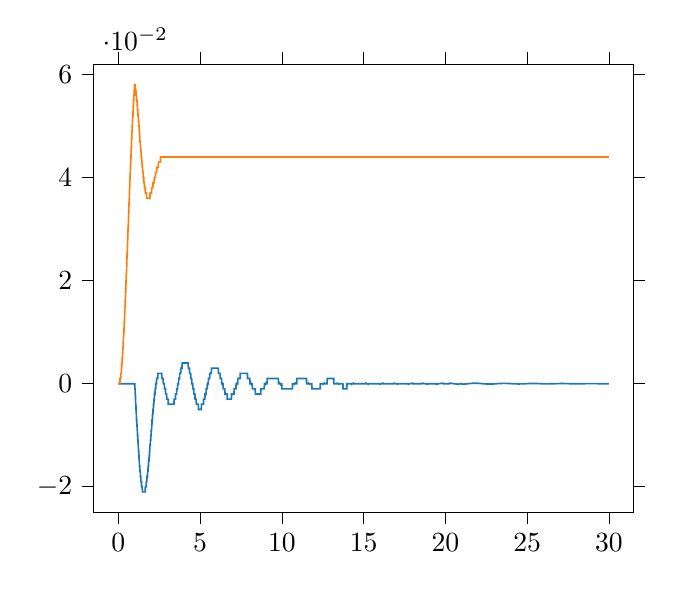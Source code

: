 % This file was created by tikzplotlib v0.9.1.
\begin{tikzpicture}

\definecolor{color0}{rgb}{0.122,0.467,0.706}
\definecolor{color1}{rgb}{1,0.498,0.055}

\begin{axis}[
tick align=outside,
tick pos=both,
x grid style={white!69.02!black},
xmin=-1.5, xmax=31.5,
xtick style={color=black},
y grid style={white!69.02!black},
ymin=-0.025, ymax=0.062,
ytick style={color=black}
]
\addplot [semithick, color0]
table {%
0 0
0.01 0
0.02 0
0.03 0
0.04 0
0.05 0
0.06 0
0.07 0
0.08 0
0.09 0
0.1 0
0.11 0
0.12 0
0.13 0
0.14 0
0.15 0
0.16 0
0.17 0
0.18 0
0.19 0
0.2 0
0.21 0
0.22 0
0.23 0
0.24 0
0.25 0
0.26 0
0.27 0
0.28 0
0.29 0
0.3 0
0.31 0
0.32 0
0.33 0
0.34 0
0.35 0
0.36 0
0.37 0
0.38 0
0.39 0
0.4 0
0.41 0
0.42 0
0.43 0
0.44 0
0.45 0
0.46 0
0.47 0
0.48 0
0.49 0
0.5 0
0.51 0
0.52 0
0.53 0
0.54 0
0.55 0
0.56 0
0.57 0
0.58 0
0.59 0
0.6 0
0.61 0
0.62 0
0.63 0
0.64 0
0.65 0
0.66 0
0.67 0
0.68 0
0.69 0
0.7 0
0.71 0
0.72 0
0.73 0
0.74 0
0.75 0
0.76 0
0.77 0
0.78 0
0.79 0
0.8 0
0.81 0
0.82 0
0.83 0
0.84 0
0.85 0
0.86 0
0.87 0
0.88 0
0.89 0
0.9 0
0.91 0
0.92 0
0.93 0
0.94 0
0.95 0
0.96 0
0.97 0
0.98 0
0.99 0
1 -6.208e-10
1.01 -0.001
1.02 -0.001
1.03 -0.002
1.04 -0.002
1.05 -0.003
1.06 -0.004
1.07 -0.004
1.08 -0.005
1.09 -0.005
1.1 -0.006
1.11 -0.007
1.12 -0.007
1.13 -0.008
1.14 -0.008
1.15 -0.009
1.16 -0.009
1.17 -0.01
1.18 -0.01
1.19 -0.011
1.2 -0.011
1.21 -0.012
1.22 -0.012
1.23 -0.013
1.24 -0.013
1.25 -0.014
1.26 -0.014
1.27 -0.015
1.28 -0.015
1.29 -0.016
1.3 -0.016
1.31 -0.016
1.32 -0.017
1.33 -0.017
1.34 -0.017
1.35 -0.018
1.36 -0.018
1.37 -0.018
1.38 -0.019
1.39 -0.019
1.4 -0.019
1.41 -0.019
1.42 -0.02
1.43 -0.02
1.44 -0.02
1.45 -0.02
1.46 -0.02
1.47 -0.021
1.48 -0.021
1.49 -0.021
1.5 -0.021
1.51 -0.021
1.52 -0.021
1.53 -0.021
1.54 -0.021
1.55 -0.021
1.56 -0.021
1.57 -0.021
1.58 -0.021
1.59 -0.021
1.6 -0.021
1.61 -0.021
1.62 -0.021
1.63 -0.021
1.64 -0.021
1.65 -0.02
1.66 -0.02
1.67 -0.02
1.68 -0.02
1.69 -0.02
1.7 -0.02
1.71 -0.019
1.72 -0.019
1.73 -0.019
1.74 -0.019
1.75 -0.018
1.76 -0.018
1.77 -0.018
1.78 -0.018
1.79 -0.017
1.8 -0.017
1.81 -0.017
1.82 -0.016
1.83 -0.016
1.84 -0.016
1.85 -0.015
1.86 -0.015
1.87 -0.015
1.88 -0.014
1.89 -0.014
1.9 -0.014
1.91 -0.013
1.92 -0.013
1.93 -0.012
1.94 -0.012
1.95 -0.012
1.96 -0.011
1.97 -0.011
1.98 -0.011
1.99 -0.01
2 -0.01
2.01 -0.009
2.02 -0.009
2.03 -0.009
2.04 -0.008
2.05 -0.008
2.06 -0.007
2.07 -0.007
2.08 -0.007
2.09 -0.006
2.1 -0.006
2.11 -0.006
2.12 -0.005
2.13 -0.005
2.14 -0.005
2.15 -0.004
2.16 -0.004
2.17 -0.004
2.18 -0.003
2.19 -0.003
2.2 -0.003
2.21 -0.002
2.22 -0.002
2.23 -0.002
2.24 -0.002
2.25 -0.001
2.26 -0.001
2.27 -0.001
2.28 -0.001
2.29 -0.0
2.3 -0.0
2.31 -3.707e-05
2.32 0.0
2.33 0.0
2.34 0.001
2.35 0.001
2.36 0.001
2.37 0.001
2.38 0.001
2.39 0.001
2.4 0.001
2.41 0.001
2.42 0.002
2.43 0.002
2.44 0.002
2.45 0.002
2.46 0.002
2.47 0.002
2.48 0.002
2.49 0.002
2.5 0.002
2.51 0.002
2.52 0.002
2.53 0.002
2.54 0.002
2.55 0.002
2.56 0.002
2.57 0.002
2.58 0.002
2.59 0.002
2.6 0.002
2.61 0.002
2.62 0.002
2.63 0.002
2.64 0.002
2.65 0.002
2.66 0.001
2.67 0.001
2.68 0.001
2.69 0.001
2.7 0.001
2.71 0.001
2.72 0.001
2.73 0.001
2.74 0.001
2.75 0.0
2.76 0.0
2.77 0.0
2.78 1.384e-05
2.79 -0.0
2.8 -0.0
2.81 -0.0
2.82 -0.001
2.83 -0.001
2.84 -0.001
2.85 -0.001
2.86 -0.001
2.87 -0.001
2.88 -0.001
2.89 -0.002
2.9 -0.002
2.91 -0.002
2.92 -0.002
2.93 -0.002
2.94 -0.002
2.95 -0.002
2.96 -0.003
2.97 -0.003
2.98 -0.003
2.99 -0.003
3.0 -0.003
3.01 -0.003
3.02 -0.003
3.03 -0.003
3.04 -0.003
3.05 -0.004
3.06 -0.004
3.07 -0.004
3.08 -0.004
3.09 -0.004
3.1 -0.004
3.11 -0.004
3.12 -0.004
3.13 -0.004
3.14 -0.004
3.15 -0.004
3.16 -0.004
3.17 -0.004
3.18 -0.004
3.19 -0.004
3.2 -0.004
3.21 -0.004
3.22 -0.004
3.23 -0.004
3.24 -0.004
3.25 -0.004
3.26 -0.004
3.27 -0.004
3.28 -0.004
3.29 -0.004
3.3 -0.004
3.31 -0.004
3.32 -0.004
3.33 -0.004
3.34 -0.004
3.35 -0.004
3.36 -0.004
3.37 -0.004
3.38 -0.004
3.39 -0.004
3.4 -0.004
3.41 -0.003
3.42 -0.003
3.43 -0.003
3.44 -0.003
3.45 -0.003
3.46 -0.003
3.47 -0.003
3.48 -0.003
3.49 -0.003
3.5 -0.002
3.51 -0.002
3.52 -0.002
3.53 -0.002
3.54 -0.002
3.55 -0.002
3.56 -0.002
3.57 -0.001
3.58 -0.001
3.59 -0.001
3.6 -0.001
3.61 -0.001
3.62 -0.001
3.63 -0.0
3.64 -0.0
3.65 -5.328e-05
3.66 0.0
3.67 0.0
3.68 0.0
3.69 0.001
3.7 0.001
3.71 0.001
3.72 0.001
3.73 0.001
3.74 0.001
3.75 0.002
3.76 0.002
3.77 0.002
3.78 0.002
3.79 0.002
3.8 0.002
3.81 0.002
3.82 0.003
3.83 0.003
3.84 0.003
3.85 0.003
3.86 0.003
3.87 0.003
3.88 0.003
3.89 0.003
3.9 0.004
3.91 0.004
3.92 0.004
3.93 0.004
3.94 0.004
3.95 0.004
3.96 0.004
3.97 0.004
3.98 0.004
3.99 0.004
4.0 0.004
4.01 0.004
4.02 0.004
4.03 0.004
4.04 0.004
4.05 0.004
4.06 0.004
4.07 0.004
4.08 0.004
4.09 0.004
4.1 0.004
4.11 0.004
4.12 0.004
4.13 0.004
4.14 0.004
4.15 0.004
4.16 0.004
4.17 0.004
4.18 0.004
4.19 0.004
4.2 0.004
4.21 0.004
4.22 0.004
4.23 0.004
4.24 0.004
4.25 0.004
4.26 0.004
4.27 0.004
4.28 0.003
4.29 0.003
4.3 0.003
4.31 0.003
4.32 0.003
4.33 0.003
4.34 0.003
4.35 0.003
4.36 0.002
4.37 0.002
4.38 0.002
4.39 0.002
4.4 0.002
4.41 0.002
4.42 0.002
4.43 0.001
4.44 0.001
4.45 0.001
4.46 0.001
4.47 0.001
4.48 0.001
4.49 0.0
4.5 0.0
4.51 0.0
4.52 7.015e-06
4.53 -0.0
4.54 -0.0
4.55 -0.0
4.56 -0.001
4.57 -0.001
4.58 -0.001
4.59 -0.001
4.6 -0.001
4.61 -0.001
4.62 -0.002
4.63 -0.002
4.64 -0.002
4.65 -0.002
4.66 -0.002
4.67 -0.002
4.68 -0.002
4.69 -0.003
4.7 -0.003
4.71 -0.003
4.72 -0.003
4.73 -0.003
4.74 -0.003
4.75 -0.003
4.76 -0.003
4.77 -0.004
4.78 -0.004
4.79 -0.004
4.8 -0.004
4.81 -0.004
4.82 -0.004
4.83 -0.004
4.84 -0.004
4.85 -0.004
4.86 -0.004
4.87 -0.004
4.88 -0.004
4.89 -0.004
4.9 -0.005
4.91 -0.005
4.92 -0.005
4.93 -0.005
4.94 -0.005
4.95 -0.005
4.96 -0.005
4.97 -0.005
4.98 -0.005
4.99 -0.005
5.0 -0.005
5.01 -0.005
5.02 -0.005
5.03 -0.005
5.04 -0.005
5.05 -0.005
5.06 -0.005
5.07 -0.005
5.08 -0.004
5.09 -0.004
5.1 -0.004
5.11 -0.004
5.12 -0.004
5.13 -0.004
5.14 -0.004
5.15 -0.004
5.16 -0.004
5.17 -0.004
5.18 -0.004
5.19 -0.004
5.2 -0.004
5.21 -0.003
5.22 -0.003
5.23 -0.003
5.24 -0.003
5.25 -0.003
5.26 -0.003
5.27 -0.003
5.28 -0.003
5.29 -0.003
5.3 -0.002
5.31 -0.002
5.32 -0.002
5.33 -0.002
5.34 -0.002
5.35 -0.002
5.36 -0.002
5.37 -0.001
5.38 -0.001
5.39 -0.001
5.4 -0.001
5.41 -0.001
5.42 -0.001
5.43 -0.001
5.44 -0.0
5.45 -0.0
5.46 -0.0
5.47 -5.043e-05
5.48 8.93e-05
5.49 0.0
5.5 0.0
5.51 0.001
5.52 0.001
5.53 0.001
5.54 0.001
5.55 0.001
5.56 0.001
5.57 0.001
5.58 0.001
5.59 0.002
5.6 0.002
5.61 0.002
5.62 0.002
5.63 0.002
5.64 0.002
5.65 0.002
5.66 0.002
5.67 0.002
5.68 0.002
5.69 0.003
5.7 0.003
5.71 0.003
5.72 0.003
5.73 0.003
5.74 0.003
5.75 0.003
5.76 0.003
5.77 0.003
5.78 0.003
5.79 0.003
5.8 0.003
5.81 0.003
5.82 0.003
5.83 0.003
5.84 0.003
5.85 0.003
5.86 0.003
5.87 0.003
5.88 0.003
5.89 0.003
5.9 0.003
5.91 0.003
5.92 0.003
5.93 0.003
5.94 0.003
5.95 0.003
5.96 0.003
5.97 0.003
5.98 0.003
5.99 0.003
6.0 0.003
6.01 0.003
6.02 0.003
6.03 0.003
6.04 0.003
6.05 0.003
6.06 0.003
6.07 0.003
6.08 0.003
6.09 0.003
6.1 0.003
6.11 0.003
6.12 0.002
6.13 0.002
6.14 0.002
6.15 0.002
6.16 0.002
6.17 0.002
6.18 0.002
6.19 0.002
6.2 0.002
6.21 0.002
6.22 0.002
6.23 0.001
6.24 0.001
6.25 0.001
6.26 0.001
6.27 0.001
6.28 0.001
6.29 0.001
6.3 0.001
6.31 0.001
6.32 0.0
6.33 0.0
6.34 0.0
6.35 0.0
6.36 2.345e-05
6.37 -8.624e-05
6.38 -0.0
6.39 -0.0
6.4 -0.0
6.41 -0.001
6.42 -0.001
6.43 -0.001
6.44 -0.001
6.45 -0.001
6.46 -0.001
6.47 -0.001
6.48 -0.001
6.49 -0.001
6.5 -0.001
6.51 -0.001
6.52 -0.002
6.53 -0.002
6.54 -0.002
6.55 -0.002
6.56 -0.002
6.57 -0.002
6.58 -0.002
6.59 -0.002
6.6 -0.002
6.61 -0.002
6.62 -0.002
6.63 -0.002
6.64 -0.002
6.65 -0.002
6.66 -0.003
6.67 -0.003
6.68 -0.003
6.69 -0.003
6.7 -0.003
6.71 -0.003
6.72 -0.003
6.73 -0.003
6.74 -0.003
6.75 -0.003
6.76 -0.003
6.77 -0.003
6.78 -0.003
6.79 -0.003
6.8 -0.003
6.81 -0.003
6.82 -0.003
6.83 -0.003
6.84 -0.003
6.85 -0.003
6.86 -0.003
6.87 -0.003
6.88 -0.003
6.89 -0.003
6.9 -0.003
6.91 -0.003
6.92 -0.002
6.93 -0.002
6.94 -0.002
6.95 -0.002
6.96 -0.002
6.97 -0.002
6.98 -0.002
6.99 -0.002
7.0 -0.002
7.01 -0.002
7.02 -0.002
7.03 -0.002
7.04 -0.002
7.05 -0.002
7.06 -0.002
7.07 -0.002
7.08 -0.001
7.09 -0.001
7.1 -0.001
7.11 -0.001
7.12 -0.001
7.13 -0.001
7.14 -0.001
7.15 -0.001
7.16 -0.001
7.17 -0.001
7.18 -0.001
7.19 -0.001
7.2 -0.0
7.21 -0.0
7.22 -0.0
7.23 -0.0
7.24 -9.329e-05
7.25 -6.107e-06
7.26 8.06e-05
7.27 0.0
7.28 0.0
7.29 0.0
7.3 0.0
7.31 0.001
7.32 0.001
7.33 0.001
7.34 0.001
7.35 0.001
7.36 0.001
7.37 0.001
7.38 0.001
7.39 0.001
7.4 0.001
7.41 0.001
7.42 0.001
7.43 0.001
7.44 0.001
7.45 0.002
7.46 0.002
7.47 0.002
7.48 0.002
7.49 0.002
7.5 0.002
7.51 0.002
7.52 0.002
7.53 0.002
7.54 0.002
7.55 0.002
7.56 0.002
7.57 0.002
7.58 0.002
7.59 0.002
7.6 0.002
7.61 0.002
7.62 0.002
7.63 0.002
7.64 0.002
7.65 0.002
7.66 0.002
7.67 0.002
7.68 0.002
7.69 0.002
7.7 0.002
7.71 0.002
7.72 0.002
7.73 0.002
7.74 0.002
7.75 0.002
7.76 0.002
7.77 0.002
7.78 0.002
7.79 0.002
7.8 0.002
7.81 0.002
7.82 0.002
7.83 0.002
7.84 0.002
7.85 0.002
7.86 0.002
7.87 0.002
7.88 0.002
7.89 0.002
7.9 0.001
7.91 0.001
7.92 0.001
7.93 0.001
7.94 0.001
7.95 0.001
7.96 0.001
7.97 0.001
7.98 0.001
7.99 0.001
8.0 0.001
8.01 0.001
8.02 0.001
8.03 0.001
8.04 0.001
8.05 0.0
8.06 0.0
8.07 0.0
8.08 0.0
8.09 0.0
8.1 0.0
8.11 7.139e-05
8.12 6.599e-07
8.13 -6.978e-05
8.14 -0.0
8.15 -0.0
8.16 -0.0
8.17 -0.0
8.18 -0.0
8.19 -0.0
8.2 -0.001
8.21 -0.001
8.22 -0.001
8.23 -0.001
8.24 -0.001
8.25 -0.001
8.26 -0.001
8.27 -0.001
8.28 -0.001
8.29 -0.001
8.3 -0.001
8.31 -0.001
8.32 -0.001
8.33 -0.001
8.34 -0.001
8.35 -0.001
8.36 -0.001
8.37 -0.001
8.38 -0.002
8.39 -0.002
8.4 -0.002
8.41 -0.002
8.42 -0.002
8.43 -0.002
8.44 -0.002
8.45 -0.002
8.46 -0.002
8.47 -0.002
8.48 -0.002
8.49 -0.002
8.5 -0.002
8.51 -0.002
8.52 -0.002
8.53 -0.002
8.54 -0.002
8.55 -0.002
8.56 -0.002
8.57 -0.002
8.58 -0.002
8.59 -0.002
8.6 -0.002
8.61 -0.002
8.62 -0.002
8.63 -0.002
8.64 -0.002
8.65 -0.002
8.66 -0.002
8.67 -0.002
8.68 -0.002
8.69 -0.002
8.7 -0.002
8.71 -0.002
8.72 -0.001
8.73 -0.001
8.74 -0.001
8.75 -0.001
8.76 -0.001
8.77 -0.001
8.78 -0.001
8.79 -0.001
8.8 -0.001
8.81 -0.001
8.82 -0.001
8.83 -0.001
8.84 -0.001
8.85 -0.001
8.86 -0.001
8.87 -0.001
8.88 -0.001
8.89 -0.001
8.9 -0.001
8.91 -0.001
8.92 -0.001
8.93 -0.0
8.94 -0.0
8.95 -0.0
8.96 -0.0
8.97 -0.0
8.98 -0.0
8.99 -9.14e-05
9.0 -3.283e-05
9.01 2.552e-05
9.02 8.358e-05
9.03 0.0
9.04 0.0
9.05 0.0
9.06 0.0
9.07 0.0
9.08 0.0
9.09 0.0
9.1 0.001
9.11 0.001
9.12 0.001
9.13 0.001
9.14 0.001
9.15 0.001
9.16 0.001
9.17 0.001
9.18 0.001
9.19 0.001
9.2 0.001
9.21 0.001
9.22 0.001
9.23 0.001
9.24 0.001
9.25 0.001
9.26 0.001
9.27 0.001
9.28 0.001
9.29 0.001
9.3 0.001
9.31 0.001
9.32 0.001
9.33 0.001
9.34 0.001
9.35 0.001
9.36 0.001
9.37 0.001
9.38 0.001
9.39 0.001
9.4 0.001
9.41 0.001
9.42 0.001
9.43 0.001
9.44 0.001
9.45 0.001
9.46 0.001
9.47 0.001
9.48 0.001
9.49 0.001
9.5 0.001
9.51 0.001
9.52 0.001
9.53 0.001
9.54 0.001
9.55 0.001
9.56 0.001
9.57 0.001
9.58 0.001
9.59 0.001
9.6 0.001
9.61 0.001
9.62 0.001
9.63 0.001
9.64 0.001
9.65 0.001
9.66 0.001
9.67 0.001
9.68 0.001
9.69 0.001
9.7 0.001
9.71 0.001
9.72 0.001
9.73 0.001
9.74 0.001
9.75 0.001
9.76 0.001
9.77 0.001
9.78 0.001
9.79 0.0
9.8 0.0
9.81 0.0
9.82 0.0
9.83 0.0
9.84 0.0
9.85 0.0
9.86 0.0
9.87 9.208e-05
9.88 4.385e-05
9.89 -4.223e-06
9.9 -5.209e-05
9.91 -9.968e-05
9.92 -0.0
9.93 -0.0
9.94 -0.0
9.95 -0.0
9.96 -0.0
9.97 -0.0
9.98 -0.0
9.99 -0.0
10.0 -0.001
10.01 -0.001
10.02 -0.001
10.03 -0.001
10.04 -0.001
10.05 -0.001
10.06 -0.001
10.07 -0.001
10.08 -0.001
10.09 -0.001
10.1 -0.001
10.11 -0.001
10.12 -0.001
10.13 -0.001
10.14 -0.001
10.15 -0.001
10.16 -0.001
10.17 -0.001
10.18 -0.001
10.19 -0.001
10.2 -0.001
10.21 -0.001
10.22 -0.001
10.23 -0.001
10.24 -0.001
10.25 -0.001
10.26 -0.001
10.27 -0.001
10.28 -0.001
10.29 -0.001
10.3 -0.001
10.31 -0.001
10.32 -0.001
10.33 -0.001
10.34 -0.001
10.35 -0.001
10.36 -0.001
10.37 -0.001
10.38 -0.001
10.39 -0.001
10.4 -0.001
10.41 -0.001
10.42 -0.001
10.43 -0.001
10.44 -0.001
10.45 -0.001
10.46 -0.001
10.47 -0.001
10.48 -0.001
10.49 -0.001
10.5 -0.001
10.51 -0.001
10.52 -0.001
10.53 -0.001
10.54 -0.001
10.55 -0.001
10.56 -0.001
10.57 -0.001
10.58 -0.001
10.59 -0.001
10.6 -0.001
10.61 -0.001
10.62 -0.001
10.63 -0.001
10.64 -0.001
10.65 -0.0
10.66 -0.0
10.67 -0.0
10.68 -0.0
10.69 -0.0
10.7 -0.0
10.71 -0.0
10.72 -0.0
10.73 -0.0
10.74 -0.0
10.75 -0.0
10.76 -6.659e-05
10.77 -2.711e-05
10.78 1.221e-05
10.79 5.134e-05
10.8 9.022e-05
10.81 0.0
10.82 0.0
10.83 0.0
10.84 0.0
10.85 0.0
10.86 0.0
10.87 0.0
10.88 0.0
10.89 0.0
10.9 0.0
10.91 0.0
10.92 0.001
10.93 0.001
10.94 0.001
10.95 0.001
10.96 0.001
10.97 0.001
10.98 0.001
10.99 0.001
11.0 0.001
11.01 0.001
11.02 0.001
11.03 0.001
11.04 0.001
11.05 0.001
11.06 0.001
11.07 0.001
11.08 0.001
11.09 0.001
11.1 0.001
11.11 0.001
11.12 0.001
11.13 0.001
11.14 0.001
11.15 0.001
11.16 0.001
11.17 0.001
11.18 0.001
11.19 0.001
11.2 0.001
11.21 0.001
11.22 0.001
11.23 0.001
11.24 0.001
11.25 0.001
11.26 0.001
11.27 0.001
11.28 0.001
11.29 0.001
11.3 0.001
11.31 0.001
11.32 0.001
11.33 0.001
11.34 0.001
11.35 0.001
11.36 0.001
11.37 0.001
11.38 0.001
11.39 0.001
11.4 0.001
11.41 0.001
11.42 0.001
11.43 0.001
11.44 0.001
11.45 0.001
11.46 0.001
11.47 0.001
11.48 0.001
11.49 0.001
11.5 0.001
11.51 0.0
11.52 0.0
11.53 0.0
11.54 0.0
11.55 0.0
11.56 0.0
11.57 0.0
11.58 0.0
11.59 0.0
11.6 0.0
11.61 0.0
11.62 0.0
11.63 9.98e-05
11.64 6.75e-05
11.65 3.527e-05
11.66 3.136e-06
11.67 -2.885e-05
11.68 -6.066e-05
11.69 -9.224e-05
11.7 -0.0
11.71 -0.0
11.72 -0.0
11.73 -0.0
11.74 -0.0
11.75 -0.0
11.76 -0.0
11.77 -0.0
11.78 -0.0
11.79 -0.0
11.8 -0.0
11.81 -0.0
11.82 -0.0
11.83 -0.0
11.84 -0.001
11.85 -0.001
11.86 -0.001
11.87 -0.001
11.88 -0.001
11.89 -0.001
11.9 -0.001
11.91 -0.001
11.92 -0.001
11.93 -0.001
11.94 -0.001
11.95 -0.001
11.96 -0.001
11.97 -0.001
11.98 -0.001
11.99 -0.001
12.0 -0.001
12.01 -0.001
12.02 -0.001
12.03 -0.001
12.04 -0.001
12.05 -0.001
12.06 -0.001
12.07 -0.001
12.08 -0.001
12.09 -0.001
12.1 -0.001
12.11 -0.001
12.12 -0.001
12.13 -0.001
12.14 -0.001
12.15 -0.001
12.16 -0.001
12.17 -0.001
12.18 -0.001
12.19 -0.001
12.2 -0.001
12.21 -0.001
12.22 -0.001
12.23 -0.001
12.24 -0.001
12.25 -0.001
12.26 -0.001
12.27 -0.001
12.28 -0.001
12.29 -0.001
12.3 -0.001
12.31 -0.001
12.32 -0.001
12.33 -0.001
12.34 -0.001
12.35 -0.0
12.36 -0.0
12.37 -0.0
12.38 -0.0
12.39 -0.0
12.4 -0.0
12.41 -0.0
12.42 -0.0
12.43 -0.0
12.44 -0.0
12.45 -0.0
12.46 -0.0
12.47 -0.0
12.48 -0.0
12.49 -0.0
12.5 -0.0
12.51 -9.409e-05
12.52 -6.771e-05
12.53 -4.136e-05
12.54 -1.508e-05
12.55 1.11e-05
12.56 3.714e-05
12.57 6.301e-05
12.58 8.869e-05
12.59 0.0
12.6 0.0
12.61 0.0
12.62 0.0
12.63 0.0
12.64 0.0
12.65 0.0
12.66 0.0
12.67 0.0
12.68 0.0
12.69 0.0
12.7 0.0
12.71 0.0
12.72 0.0
12.73 0.0
12.74 0.0
12.75 0.0
12.76 0.0
12.77 0.001
12.78 0.001
12.79 0.001
12.8 0.001
12.81 0.001
12.82 0.001
12.83 0.001
12.84 0.001
12.85 0.001
12.86 0.001
12.87 0.001
12.88 0.001
12.89 0.001
12.9 0.001
12.91 0.001
12.92 0.001
12.93 0.001
12.94 0.001
12.95 0.001
12.96 0.001
12.97 0.001
12.98 0.001
12.99 0.001
13.0 0.001
13.01 0.001
13.02 0.001
13.03 0.001
13.04 0.001
13.05 0.001
13.06 0.001
13.07 0.001
13.08 0.001
13.09 0.001
13.1 0.001
13.11 0.001
13.12 0.001
13.13 0.001
13.14 0.001
13.15 0.001
13.16 0.001
13.17 0.001
13.18 0.0
13.19 0.0
13.2 0.0
13.21 0.0
13.22 0.0
13.23 0.0
13.24 0.0
13.25 0.0
13.26 0.0
13.27 0.0
13.28 0.0
13.29 0.0
13.3 0.0
13.31 0.0
13.32 0.0
13.33 0.0
13.34 0.0
13.35 0.0
13.36 0.0
13.37 0.0
13.38 0.0
13.39 8.541e-05
13.4 6.385e-05
13.41 4.232e-05
13.42 2.083e-05
13.43 -5.895e-07
13.44 -2.191e-05
13.45 -4.311e-05
13.46 -6.415e-05
13.47 -8.502e-05
13.48 -0.0
13.49 -0.0
13.5 -0.0
13.51 -0.0
13.52 -0.0
13.53 -0.0
13.54 -0.0
13.55 -0.0
13.56 -0.0
13.57 -0.0
13.58 -0.0
13.59 -0.0
13.6 -0.0
13.61 -0.0
13.62 -0.0
13.63 -0.0
13.64 -0.0
13.65 -0.0
13.66 -0.0
13.67 -0.0
13.68 -0.0
13.69 -0.0
13.7 -0.0
13.71 -0.0
13.72 -0.0
13.73 -0.0
13.74 -0.001
13.75 -0.001
13.76 -0.001
13.77 -0.001
13.78 -0.001
13.79 -0.001
13.8 -0.001
13.81 -0.001
13.82 -0.001
13.83 -0.001
13.84 -0.001
13.85 -0.001
13.86 -0.001
13.87 -0.001
13.88 -0.001
13.89 -0.001
13.9 -0.001
13.91 -0.001
13.92 -0.001
13.93 -0.001
13.94 -0.001
13.95 -0.001
13.96 -0.001
13.97 -0.001
13.98 -0.0
13.99 -0.0
14.0 -0.0
14.01 -0.0
14.02 -0.0
14.03 -0.0
14.04 -0.0
14.05 -0.0
14.06 -0.0
14.07 -0.0
14.08 -0.0
14.09 -0.0
14.1 -0.0
14.11 -0.0
14.12 -0.0
14.13 -0.0
14.14 -0.0
14.15 -0.0
14.16 -0.0
14.17 -0.0
14.18 -0.0
14.19 -0.0
14.2 -0.0
14.21 -0.0
14.22 -0.0
14.23 -0.0
14.24 -0.0
14.25 -0.0
14.26 -9.573e-05
14.27 -7.814e-05
14.28 -6.053e-05
14.29 -4.292e-05
14.3 -2.534e-05
14.31 -7.806e-06
14.32 9.657e-06
14.33 2.703e-05
14.34 4.429e-05
14.35 6.141e-05
14.36 7.838e-05
14.37 9.517e-05
14.38 0.0
14.39 0.0
14.4 0.0
14.41 0.0
14.42 0.0
14.43 0.0
14.44 0.0
14.45 0.0
14.46 0.0
14.47 0.0
14.48 0.0
14.49 0.0
14.5 0.0
14.51 0.0
14.52 0.0
14.53 0.0
14.54 0.0
14.55 0.0
14.56 0.0
14.57 0.0
14.58 0.0
14.59 0.0
14.6 0.0
14.61 0.0
14.62 0.0
14.63 0.0
14.64 0.0
14.65 0.0
14.66 0.0
14.67 0.0
14.68 0.0
14.69 0.0
14.7 0.0
14.71 0.0
14.72 0.0
14.73 0.0
14.74 0.0
14.75 0.0
14.76 0.0
14.77 0.0
14.78 0.0
14.79 0.0
14.8 0.0
14.81 0.0
14.82 0.0
14.83 0.0
14.84 0.0
14.85 0.0
14.86 0.0
14.87 0.0
14.88 0.0
14.89 0.0
14.9 0.0
14.91 0.0
14.92 0.0
14.93 0.0
14.94 0.0
14.95 0.0
14.96 0.0
14.97 0.0
14.98 0.0
14.99 0.0
15.0 0.0
15.01 0.0
15.02 0.0
15.03 0.0
15.04 0.0
15.05 0.0
15.06 0.0
15.07 0.0
15.08 0.0
15.09 0.0
15.1 0.0
15.11 0.0
15.12 0.0
15.13 9.912e-05
15.14 8.481e-05
15.15 7.045e-05
15.16 5.608e-05
15.17 4.169e-05
15.18 2.732e-05
15.19 1.298e-05
15.2 -1.305e-06
15.21 -1.553e-05
15.22 -2.967e-05
15.23 -4.37e-05
15.24 -5.762e-05
15.25 -7.14e-05
15.26 -8.503e-05
15.27 -9.848e-05
15.28 -0.0
15.29 -0.0
15.3 -0.0
15.31 -0.0
15.32 -0.0
15.33 -0.0
15.34 -0.0
15.35 -0.0
15.36 -0.0
15.37 -0.0
15.38 -0.0
15.39 -0.0
15.4 -0.0
15.41 -0.0
15.42 -0.0
15.43 -0.0
15.44 -0.0
15.45 -0.0
15.46 -0.0
15.47 -0.0
15.48 -0.0
15.49 -0.0
15.5 -0.0
15.51 -0.0
15.52 -0.0
15.53 -0.0
15.54 -0.0
15.55 -0.0
15.56 -0.0
15.57 -0.0
15.58 -0.0
15.59 -0.0
15.6 -0.0
15.61 -0.0
15.62 -0.0
15.63 -0.0
15.64 -0.0
15.65 -0.0
15.66 -0.0
15.67 -0.0
15.68 -0.0
15.69 -0.0
15.7 -0.0
15.71 -0.0
15.72 -0.0
15.73 -0.0
15.74 -0.0
15.75 -0.0
15.76 -0.0
15.77 -0.0
15.78 -0.0
15.79 -0.0
15.8 -0.0
15.81 -0.0
15.82 -0.0
15.83 -0.0
15.84 -0.0
15.85 -0.0
15.86 -0.0
15.87 -0.0
15.88 -0.0
15.89 -0.0
15.9 -0.0
15.91 -0.0
15.92 -0.0
15.93 -0.0
15.94 -0.0
15.95 -0.0
15.96 -0.0
15.97 -0.0
15.98 -0.0
15.99 -0.0
16.0 -9.808e-05
16.01 -8.648e-05
16.02 -7.481e-05
16.03 -6.311e-05
16.04 -5.138e-05
16.05 -3.964e-05
16.06 -2.791e-05
16.07 -1.619e-05
16.08 -4.504e-06
16.09 7.132e-06
16.1 1.871e-05
16.11 3.02e-05
16.12 4.161e-05
16.13 5.291e-05
16.14 6.409e-05
16.15 7.514e-05
16.16 8.605e-05
16.17 9.679e-05
16.18 0.0
16.19 0.0
16.2 0.0
16.21 0.0
16.22 0.0
16.23 0.0
16.24 0.0
16.25 0.0
16.26 0.0
16.27 0.0
16.28 0.0
16.29 0.0
16.3 0.0
16.31 0.0
16.32 0.0
16.33 0.0
16.34 0.0
16.35 0.0
16.36 0.0
16.37 0.0
16.38 0.0
16.39 0.0
16.4 0.0
16.41 0.0
16.42 0.0
16.43 0.0
16.44 0.0
16.45 0.0
16.46 0.0
16.47 0.0
16.48 0.0
16.49 0.0
16.5 0.0
16.51 0.0
16.52 0.0
16.53 0.0
16.54 0.0
16.55 0.0
16.56 0.0
16.57 0.0
16.58 0.0
16.59 0.0
16.6 0.0
16.61 0.0
16.62 0.0
16.63 0.0
16.64 0.0
16.65 0.0
16.66 0.0
16.67 0.0
16.68 0.0
16.69 0.0
16.7 0.0
16.71 0.0
16.72 0.0
16.73 0.0
16.74 0.0
16.75 0.0
16.76 0.0
16.77 0.0
16.78 0.0
16.79 0.0
16.8 0.0
16.81 0.0
16.82 0.0
16.83 0.0
16.84 0.0
16.85 0.0
16.86 0.0
16.87 9.379e-05
16.88 8.441e-05
16.89 7.497e-05
16.9 6.548e-05
16.91 5.594e-05
16.92 4.638e-05
16.93 3.681e-05
16.94 2.723e-05
16.95 1.766e-05
16.96 8.114e-06
16.97 -1.399e-06
16.98 -1.087e-05
16.99 -2.028e-05
17.0 -2.962e-05
17.01 -3.888e-05
17.02 -4.805e-05
17.03 -5.712e-05
17.04 -6.607e-05
17.05 -7.49e-05
17.06 -8.359e-05
17.07 -9.214e-05
17.08 -0.0
17.09 -0.0
17.1 -0.0
17.11 -0.0
17.12 -0.0
17.13 -0.0
17.14 -0.0
17.15 -0.0
17.16 -0.0
17.17 -0.0
17.18 -0.0
17.19 -0.0
17.2 -0.0
17.21 -0.0
17.22 -0.0
17.23 -0.0
17.24 -0.0
17.25 -0.0
17.26 -0.0
17.27 -0.0
17.28 -0.0
17.29 -0.0
17.3 -0.0
17.31 -0.0
17.32 -0.0
17.33 -0.0
17.34 -0.0
17.35 -0.0
17.36 -0.0
17.37 -0.0
17.38 -0.0
17.39 -0.0
17.4 -0.0
17.41 -0.0
17.42 -0.0
17.43 -0.0
17.44 -0.0
17.45 -0.0
17.46 -0.0
17.47 -0.0
17.48 -0.0
17.49 -0.0
17.5 -0.0
17.51 -0.0
17.52 -0.0
17.53 -0.0
17.54 -0.0
17.55 -0.0
17.56 -0.0
17.57 -0.0
17.58 -0.0
17.59 -0.0
17.6 -0.0
17.61 -0.0
17.62 -0.0
17.63 -0.0
17.64 -0.0
17.65 -0.0
17.66 -0.0
17.67 -0.0
17.68 -0.0
17.69 -0.0
17.7 -0.0
17.71 -0.0
17.72 -0.0
17.73 -9.511e-05
17.74 -8.763e-05
17.75 -8.008e-05
17.76 -7.246e-05
17.77 -6.478e-05
17.78 -5.705e-05
17.79 -4.929e-05
17.8 -4.15e-05
17.81 -3.37e-05
17.82 -2.588e-05
17.83 -1.808e-05
17.84 -1.028e-05
17.85 -2.508e-06
17.86 5.232e-06
17.87 1.293e-05
17.88 2.058e-05
17.89 2.816e-05
17.9 3.567e-05
17.91 4.311e-05
17.92 5.045e-05
17.93 5.77e-05
17.94 6.484e-05
17.95 7.187e-05
17.96 7.878e-05
17.97 8.555e-05
17.98 9.218e-05
17.99 9.867e-05
18 0.0
18.01 0.0
18.02 0.0
18.03 0.0
18.04 0.0
18.05 0.0
18.06 0.0
18.07 0.0
18.08 0.0
18.09 0.0
18.1 0.0
18.11 0.0
18.12 0.0
18.13 0.0
18.14 0.0
18.15 0.0
18.16 0.0
18.17 0.0
18.18 0.0
18.19 0.0
18.2 0.0
18.21 0.0
18.22 0.0
18.23 0.0
18.24 0.0
18.25 0.0
18.26 0.0
18.27 0.0
18.28 0.0
18.29 0.0
18.3 0.0
18.31 0.0
18.32 0.0
18.33 0.0
18.34 0.0
18.35 0.0
18.36 0.0
18.37 0.0
18.38 0.0
18.39 0.0
18.4 0.0
18.41 0.0
18.42 0.0
18.43 0.0
18.44 0.0
18.45 0.0
18.46 0.0
18.47 0.0
18.48 0.0
18.49 0.0
18.5 0.0
18.51 0.0
18.52 0.0
18.53 0.0
18.54 0.0
18.55 0.0
18.56 0.0
18.57 0.0
18.58 9.812e-05
18.59 9.23e-05
18.6 8.639e-05
18.61 8.039e-05
18.62 7.433e-05
18.63 6.82e-05
18.64 6.201e-05
18.65 5.577e-05
18.66 4.948e-05
18.67 4.317e-05
18.68 3.683e-05
18.69 3.047e-05
18.7 2.41e-05
18.71 1.773e-05
18.72 1.137e-05
18.73 5.027e-06
18.74 -1.296e-06
18.75 -7.589e-06
18.76 -1.384e-05
18.77 -2.005e-05
18.78 -2.62e-05
18.79 -3.23e-05
18.8 -3.832e-05
18.81 -4.427e-05
18.82 -5.013e-05
18.83 -5.59e-05
18.84 -6.158e-05
18.85 -6.715e-05
18.86 -7.261e-05
18.87 -7.796e-05
18.88 -8.318e-05
18.89 -8.827e-05
18.9 -9.323e-05
18.91 -9.805e-05
18.92 -0.0
18.93 -0.0
18.94 -0.0
18.95 -0.0
18.96 -0.0
18.97 -0.0
18.98 -0.0
18.99 -0.0
19.0 -0.0
19.01 -0.0
19.02 -0.0
19.03 -0.0
19.04 -0.0
19.05 -0.0
19.06 -0.0
19.07 -0.0
19.08 -0.0
19.09 -0.0
19.1 -0.0
19.11 -0.0
19.12 -0.0
19.13 -0.0
19.14 -0.0
19.15 -0.0
19.16 -0.0
19.17 -0.0
19.18 -0.0
19.19 -0.0
19.2 -0.0
19.21 -0.0
19.22 -0.0
19.23 -0.0
19.24 -0.0
19.25 -0.0
19.26 -0.0
19.27 -0.0
19.28 -0.0
19.29 -0.0
19.3 -0.0
19.31 -0.0
19.32 -0.0
19.33 -0.0
19.34 -0.0
19.35 -0.0
19.36 -0.0
19.37 -0.0
19.38 -0.0
19.39 -0.0
19.4 -0.0
19.41 -0.0
19.42 -0.0
19.43 -9.58e-05
19.44 -9.135e-05
19.45 -8.682e-05
19.46 -8.219e-05
19.47 -7.749e-05
19.48 -7.27e-05
19.49 -6.785e-05
19.5 -6.293e-05
19.51 -5.796e-05
19.52 -5.294e-05
19.53 -4.787e-05
19.54 -4.277e-05
19.55 -3.763e-05
19.56 -3.247e-05
19.57 -2.73e-05
19.58 -2.211e-05
19.59 -1.692e-05
19.6 -1.174e-05
19.61 -6.557e-06
19.62 -1.394e-06
19.63 3.746e-06
19.64 8.858e-06
19.65 1.394e-05
19.66 1.897e-05
19.67 2.396e-05
19.68 2.89e-05
19.69 3.377e-05
19.7 3.858e-05
19.71 4.332e-05
19.72 4.799e-05
19.73 5.257e-05
19.74 5.706e-05
19.75 6.146e-05
19.76 6.577e-05
19.77 6.997e-05
19.78 7.406e-05
19.79 7.804e-05
19.8 8.19e-05
19.81 8.564e-05
19.82 8.926e-05
19.83 9.274e-05
19.84 9.61e-05
19.85 9.931e-05
19.86 0.0
19.87 0.0
19.88 0.0
19.89 0.0
19.9 0.0
19.91 0.0
19.92 0.0
19.93 0.0
19.94 0.0
19.95 0.0
19.96 0.0
19.97 0.0
19.98 0.0
19.99 0.0
20.0 0.0
20.01 0.0
20.02 0.0
20.03 0.0
20.04 0.0
20.05 0.0
20.06 0.0
20.07 0.0
20.08 0.0
20.09 0.0
20.1 0.0
20.11 0.0
20.12 0.0
20.13 0.0
20.14 0.0
20.15 0.0
20.16 0.0
20.17 0.0
20.18 0.0
20.19 0.0
20.2 0.0
20.21 0.0
20.22 0.0
20.23 0.0
20.24 0.0
20.25 9.927e-05
20.26 9.627e-05
20.27 9.316e-05
20.28 8.995e-05
20.29 8.664e-05
20.3 8.323e-05
20.31 7.974e-05
20.32 7.616e-05
20.33 7.25e-05
20.34 6.876e-05
20.35 6.496e-05
20.36 6.109e-05
20.37 5.717e-05
20.38 5.318e-05
20.39 4.916e-05
20.4 4.508e-05
20.41 4.097e-05
20.42 3.683e-05
20.43 3.266e-05
20.44 2.846e-05
20.45 2.425e-05
20.46 2.003e-05
20.47 1.581e-05
20.48 1.158e-05
20.49 7.356e-06
20.5 3.144e-06
20.51 -1.052e-06
20.52 -5.227e-06
20.53 -9.377e-06
20.54 -1.35e-05
20.55 -1.758e-05
20.56 -2.162e-05
20.57 -2.561e-05
20.58 -2.956e-05
20.59 -3.345e-05
20.6 -3.728e-05
20.61 -4.104e-05
20.62 -4.473e-05
20.63 -4.835e-05
20.64 -5.19e-05
20.65 -5.536e-05
20.66 -5.873e-05
20.67 -6.202e-05
20.68 -6.521e-05
20.69 -6.83e-05
20.7 -7.13e-05
20.71 -7.419e-05
20.72 -7.697e-05
20.73 -7.964e-05
20.74 -8.22e-05
20.75 -8.465e-05
20.76 -8.697e-05
20.77 -8.918e-05
20.78 -9.126e-05
20.79 -9.322e-05
20.8 -9.505e-05
20.81 -9.675e-05
20.82 -9.832e-05
20.83 -9.976e-05
20.84 -0.0
20.85 -0.0
20.86 -0.0
20.87 -0.0
20.88 -0.0
20.89 -0.0
20.9 -0.0
20.91 -0.0
20.92 -0.0
20.93 -0.0
20.94 -0.0
20.95 -0.0
20.96 -0.0
20.97 -0.0
20.98 -0.0
20.99 -0.0
21.0 -0.0
21.01 -0.0
21.02 -0.0
21.03 -0.0
21.04 -9.903e-05
21.05 -9.757e-05
21.06 -9.6e-05
21.07 -9.432e-05
21.08 -9.252e-05
21.09 -9.062e-05
21.1 -8.861e-05
21.11 -8.649e-05
21.12 -8.428e-05
21.13 -8.197e-05
21.14 -7.957e-05
21.15 -7.708e-05
21.16 -7.451e-05
21.17 -7.185e-05
21.18 -6.911e-05
21.19 -6.63e-05
21.2 -6.342e-05
21.21 -6.047e-05
21.22 -5.746e-05
21.23 -5.439e-05
21.24 -5.126e-05
21.25 -4.809e-05
21.26 -4.487e-05
21.27 -4.16e-05
21.28 -3.83e-05
21.29 -3.497e-05
21.3 -3.161e-05
21.31 -2.822e-05
21.32 -2.482e-05
21.33 -2.14e-05
21.34 -1.796e-05
21.35 -1.452e-05
21.36 -1.108e-05
21.37 -7.641e-06
21.38 -4.208e-06
21.39 -7.85e-07
21.4 2.623e-06
21.41 6.012e-06
21.42 9.377e-06
21.43 1.272e-05
21.44 1.602e-05
21.45 1.929e-05
21.46 2.252e-05
21.47 2.571e-05
21.48 2.885e-05
21.49 3.194e-05
21.5 3.498e-05
21.51 3.795e-05
21.52 4.087e-05
21.53 4.372e-05
21.54 4.65e-05
21.55 4.921e-05
21.56 5.184e-05
21.57 5.44e-05
21.58 5.688e-05
21.59 5.927e-05
21.6 6.158e-05
21.61 6.38e-05
21.62 6.592e-05
21.63 6.796e-05
21.64 6.99e-05
21.65 7.174e-05
21.66 7.348e-05
21.67 7.513e-05
21.68 7.666e-05
21.69 7.81e-05
21.7 7.943e-05
21.71 8.065e-05
21.72 8.177e-05
21.73 8.278e-05
21.74 8.368e-05
21.75 8.446e-05
21.76 8.514e-05
21.77 8.571e-05
21.78 8.617e-05
21.79 8.651e-05
21.8 8.675e-05
21.81 8.687e-05
21.82 8.689e-05
21.83 8.679e-05
21.84 8.658e-05
21.85 8.627e-05
21.86 8.585e-05
21.87 8.532e-05
21.88 8.469e-05
21.89 8.395e-05
21.9 8.311e-05
21.91 8.217e-05
21.92 8.113e-05
21.93 8.0e-05
21.94 7.876e-05
21.95 7.744e-05
21.96 7.602e-05
21.97 7.451e-05
21.98 7.291e-05
21.99 7.123e-05
22.0 6.947e-05
22.01 6.763e-05
22.02 6.571e-05
22.03 6.372e-05
22.04 6.166e-05
22.05 5.952e-05
22.06 5.733e-05
22.07 5.507e-05
22.08 5.275e-05
22.09 5.038e-05
22.1 4.795e-05
22.11 4.547e-05
22.12 4.295e-05
22.13 4.039e-05
22.14 3.778e-05
22.15 3.514e-05
22.16 3.247e-05
22.17 2.977e-05
22.18 2.705e-05
22.19 2.43e-05
22.2 2.154e-05
22.21 1.876e-05
22.22 1.597e-05
22.23 1.317e-05
22.24 1.037e-05
22.25 7.57e-06
22.26 4.773e-06
22.27 1.983e-06
22.28 -7.961e-07
22.29 -3.562e-06
22.3 -6.31e-06
22.31 -9.037e-06
22.32 -1.174e-05
22.33 -1.442e-05
22.34 -1.706e-05
22.35 -1.967e-05
22.36 -2.225e-05
22.37 -2.478e-05
22.38 -2.727e-05
22.39 -2.972e-05
22.4 -3.211e-05
22.41 -3.446e-05
22.42 -3.675e-05
22.43 -3.898e-05
22.44 -4.115e-05
22.45 -4.327e-05
22.46 -4.531e-05
22.47 -4.729e-05
22.48 -4.92e-05
22.49 -5.104e-05
22.5 -5.281e-05
22.51 -5.45e-05
22.52 -5.612e-05
22.53 -5.765e-05
22.54 -5.911e-05
22.55 -6.049e-05
22.56 -6.178e-05
22.57 -6.299e-05
22.58 -6.411e-05
22.59 -6.515e-05
22.6 -6.61e-05
22.61 -6.696e-05
22.62 -6.773e-05
22.63 -6.842e-05
22.64 -6.901e-05
22.65 -6.952e-05
22.66 -6.993e-05
22.67 -7.026e-05
22.68 -7.049e-05
22.69 -7.064e-05
22.7 -7.069e-05
22.71 -7.066e-05
22.72 -7.053e-05
22.73 -7.032e-05
22.74 -7.002e-05
22.75 -6.963e-05
22.76 -6.916e-05
22.77 -6.86e-05
22.78 -6.795e-05
22.79 -6.723e-05
22.8 -6.642e-05
22.81 -6.553e-05
22.82 -6.457e-05
22.83 -6.352e-05
22.84 -6.241e-05
22.85 -6.121e-05
22.86 -5.995e-05
22.87 -5.862e-05
22.88 -5.722e-05
22.89 -5.575e-05
22.9 -5.422e-05
22.91 -5.263e-05
22.92 -5.098e-05
22.93 -4.927e-05
22.94 -4.751e-05
22.95 -4.569e-05
22.96 -4.383e-05
22.97 -4.192e-05
22.98 -3.997e-05
22.99 -3.797e-05
23.0 -3.594e-05
23.01 -3.387e-05
23.02 -3.176e-05
23.03 -2.963e-05
23.04 -2.747e-05
23.05 -2.528e-05
23.06 -2.308e-05
23.07 -2.085e-05
23.08 -1.861e-05
23.09 -1.636e-05
23.1 -1.409e-05
23.11 -1.182e-05
23.12 -9.541e-06
23.13 -7.264e-06
23.14 -4.987e-06
23.15 -2.715e-06
23.16 -4.499e-07
23.17 1.805e-06
23.18 4.047e-06
23.19 6.274e-06
23.2 8.482e-06
23.21 1.067e-05
23.22 1.283e-05
23.23 1.497e-05
23.24 1.708e-05
23.25 1.916e-05
23.26 2.12e-05
23.27 2.321e-05
23.28 2.517e-05
23.29 2.71e-05
23.3 2.899e-05
23.31 3.082e-05
23.32 3.261e-05
23.33 3.436e-05
23.34 3.605e-05
23.35 3.768e-05
23.36 3.926e-05
23.37 4.079e-05
23.38 4.225e-05
23.39 4.366e-05
23.4 4.5e-05
23.41 4.628e-05
23.42 4.75e-05
23.43 4.865e-05
23.44 4.973e-05
23.45 5.075e-05
23.46 5.17e-05
23.47 5.257e-05
23.48 5.338e-05
23.49 5.412e-05
23.5 5.478e-05
23.51 5.537e-05
23.52 5.589e-05
23.53 5.634e-05
23.54 5.671e-05
23.55 5.701e-05
23.56 5.723e-05
23.57 5.739e-05
23.58 5.747e-05
23.59 5.747e-05
23.6 5.741e-05
23.61 5.727e-05
23.62 5.706e-05
23.63 5.678e-05
23.64 5.643e-05
23.65 5.6e-05
23.66 5.551e-05
23.67 5.496e-05
23.68 5.433e-05
23.69 5.364e-05
23.7 5.289e-05
23.71 5.207e-05
23.72 5.119e-05
23.73 5.025e-05
23.74 4.925e-05
23.75 4.819e-05
23.76 4.708e-05
23.77 4.591e-05
23.78 4.469e-05
23.79 4.342e-05
23.8 4.21e-05
23.81 4.074e-05
23.82 3.933e-05
23.83 3.787e-05
23.84 3.638e-05
23.85 3.484e-05
23.86 3.327e-05
23.87 3.166e-05
23.88 3.003e-05
23.89 2.836e-05
23.9 2.666e-05
23.91 2.494e-05
23.92 2.319e-05
23.93 2.142e-05
23.94 1.964e-05
23.95 1.784e-05
23.96 1.602e-05
23.97 1.419e-05
23.98 1.235e-05
23.99 1.051e-05
24.0 8.661e-06
24.01 6.809e-06
24.02 4.958e-06
24.03 3.109e-06
24.04 1.265e-06
24.05 -5.726e-07
24.06 -2.4e-06
24.07 -4.217e-06
24.08 -6.019e-06
24.09 -7.806e-06
24.1 -9.574e-06
24.11 -1.132e-05
24.12 -1.305e-05
24.13 -1.475e-05
24.14 -1.642e-05
24.15 -1.807e-05
24.16 -1.968e-05
24.17 -2.127e-05
24.18 -2.281e-05
24.19 -2.433e-05
24.2 -2.58e-05
24.21 -2.724e-05
24.22 -2.863e-05
24.23 -2.998e-05
24.24 -3.129e-05
24.25 -3.255e-05
24.26 -3.377e-05
24.27 -3.493e-05
24.28 -3.605e-05
24.29 -3.711e-05
24.3 -3.813e-05
24.31 -3.909e-05
24.32 -4.0e-05
24.33 -4.085e-05
24.34 -4.165e-05
24.35 -4.239e-05
24.36 -4.307e-05
24.37 -4.37e-05
24.38 -4.426e-05
24.39 -4.477e-05
24.4 -4.522e-05
24.41 -4.561e-05
24.42 -4.595e-05
24.43 -4.622e-05
24.44 -4.643e-05
24.45 -4.658e-05
24.46 -4.668e-05
24.47 -4.671e-05
24.48 -4.669e-05
24.49 -4.66e-05
24.5 -4.646e-05
24.51 -4.626e-05
24.52 -4.6e-05
24.53 -4.569e-05
24.54 -4.532e-05
24.55 -4.489e-05
24.56 -4.441e-05
24.57 -4.387e-05
24.58 -4.328e-05
24.59 -4.264e-05
24.6 -4.195e-05
24.61 -4.121e-05
24.62 -4.042e-05
24.63 -3.959e-05
24.64 -3.871e-05
24.65 -3.778e-05
24.66 -3.681e-05
24.67 -3.58e-05
24.68 -3.474e-05
24.69 -3.365e-05
24.7 -3.252e-05
24.71 -3.136e-05
24.72 -3.016e-05
24.73 -2.893e-05
24.74 -2.766e-05
24.75 -2.637e-05
24.76 -2.505e-05
24.77 -2.371e-05
24.78 -2.234e-05
24.79 -2.095e-05
24.8 -1.954e-05
24.81 -1.811e-05
24.82 -1.667e-05
24.83 -1.521e-05
24.84 -1.374e-05
24.85 -1.226e-05
24.86 -1.077e-05
24.87 -9.276e-06
24.88 -7.775e-06
24.89 -6.272e-06
24.9 -4.767e-06
24.91 -3.264e-06
24.92 -1.764e-06
24.93 -2.68e-07
24.94 1.221e-06
24.95 2.701e-06
24.96 4.171e-06
24.97 5.629e-06
24.98 7.073e-06
24.99 8.502e-06
25.0 9.912e-06
25.01 1.13e-05
25.02 1.267e-05
25.03 1.402e-05
25.04 1.535e-05
25.05 1.665e-05
25.06 1.792e-05
25.07 1.916e-05
25.08 2.037e-05
25.09 2.156e-05
25.1 2.27e-05
25.11 2.382e-05
25.12 2.49e-05
25.13 2.594e-05
25.14 2.695e-05
25.15 2.791e-05
25.16 2.884e-05
25.17 2.973e-05
25.18 3.057e-05
25.19 3.137e-05
25.2 3.213e-05
25.21 3.285e-05
25.22 3.351e-05
25.23 3.414e-05
25.24 3.472e-05
25.25 3.525e-05
25.26 3.573e-05
25.27 3.617e-05
25.28 3.656e-05
25.29 3.69e-05
25.3 3.719e-05
25.31 3.744e-05
25.32 3.763e-05
25.33 3.778e-05
25.34 3.788e-05
25.35 3.793e-05
25.36 3.793e-05
25.37 3.789e-05
25.38 3.78e-05
25.39 3.766e-05
25.4 3.747e-05
25.41 3.724e-05
25.42 3.696e-05
25.43 3.663e-05
25.44 3.626e-05
25.45 3.585e-05
25.46 3.539e-05
25.47 3.49e-05
25.48 3.435e-05
25.49 3.377e-05
25.5 3.315e-05
25.51 3.249e-05
25.52 3.179e-05
25.53 3.106e-05
25.54 3.029e-05
25.55 2.948e-05
25.56 2.864e-05
25.57 2.777e-05
25.58 2.687e-05
25.59 2.593e-05
25.6 2.497e-05
25.61 2.399e-05
25.62 2.297e-05
25.63 2.194e-05
25.64 2.088e-05
25.65 1.979e-05
25.66 1.869e-05
25.67 1.757e-05
25.68 1.644e-05
25.69 1.528e-05
25.7 1.412e-05
25.71 1.294e-05
25.72 1.175e-05
25.73 1.055e-05
25.74 9.346e-06
25.75 8.133e-06
25.76 6.916e-06
25.77 5.697e-06
25.78 4.475e-06
25.79 3.254e-06
25.8 2.034e-06
25.81 8.177e-07
25.82 -3.941e-07
25.83 -1.6e-06
25.84 -2.798e-06
25.85 -3.986e-06
25.86 -5.164e-06
25.87 -6.33e-06
25.88 -7.483e-06
25.89 -8.621e-06
25.9 -9.742e-06
25.91 -1.085e-05
25.92 -1.193e-05
25.93 -1.3e-05
25.94 -1.404e-05
25.95 -1.506e-05
25.96 -1.606e-05
25.97 -1.703e-05
25.98 -1.797e-05
25.99 -1.889e-05
26.0 -1.978e-05
26.01 -2.065e-05
26.02 -2.148e-05
26.03 -2.228e-05
26.04 -2.305e-05
26.05 -2.378e-05
26.06 -2.448e-05
26.07 -2.515e-05
26.08 -2.578e-05
26.09 -2.638e-05
26.1 -2.694e-05
26.11 -2.747e-05
26.12 -2.795e-05
26.13 -2.84e-05
26.14 -2.882e-05
26.15 -2.919e-05
26.16 -2.952e-05
26.17 -2.982e-05
26.18 -3.008e-05
26.19 -3.03e-05
26.2 -3.047e-05
26.21 -3.061e-05
26.22 -3.071e-05
26.23 -3.077e-05
26.24 -3.08e-05
26.25 -3.078e-05
26.26 -3.072e-05
26.27 -3.063e-05
26.28 -3.049e-05
26.29 -3.032e-05
26.3 -3.012e-05
26.31 -2.987e-05
26.32 -2.959e-05
26.33 -2.927e-05
26.34 -2.892e-05
26.35 -2.853e-05
26.36 -2.811e-05
26.37 -2.765e-05
26.38 -2.716e-05
26.39 -2.664e-05
26.4 -2.609e-05
26.41 -2.551e-05
26.42 -2.489e-05
26.43 -2.425e-05
26.44 -2.359e-05
26.45 -2.289e-05
26.46 -2.217e-05
26.47 -2.143e-05
26.48 -2.066e-05
26.49 -1.987e-05
26.5 -1.906e-05
26.51 -1.822e-05
26.52 -1.737e-05
26.53 -1.65e-05
26.54 -1.562e-05
26.55 -1.472e-05
26.56 -1.38e-05
26.57 -1.287e-05
26.58 -1.193e-05
26.59 -1.098e-05
26.6 -1.002e-05
26.61 -9.048e-06
26.62 -8.072e-06
26.63 -7.09e-06
26.64 -6.104e-06
26.65 -5.115e-06
26.66 -4.125e-06
26.67 -3.134e-06
26.68 -2.143e-06
26.69 -1.154e-06
26.7 -1.691e-07
26.71 8.118e-07
26.72 1.787e-06
26.73 2.755e-06
26.74 3.716e-06
26.75 4.667e-06
26.76 5.608e-06
26.77 6.537e-06
26.78 7.454e-06
26.79 8.356e-06
26.8 9.244e-06
26.81 1.012e-05
26.82 1.097e-05
26.83 1.181e-05
26.84 1.263e-05
26.85 1.343e-05
26.86 1.42e-05
26.87 1.496e-05
26.88 1.569e-05
26.89 1.641e-05
26.9 1.709e-05
26.91 1.775e-05
26.92 1.839e-05
26.93 1.9e-05
26.94 1.958e-05
26.95 2.014e-05
26.96 2.067e-05
26.97 2.117e-05
26.98 2.164e-05
26.99 2.208e-05
27.0 2.249e-05
27.01 2.287e-05
27.02 2.322e-05
27.03 2.353e-05
27.04 2.382e-05
27.05 2.408e-05
27.06 2.43e-05
27.07 2.449e-05
27.08 2.465e-05
27.09 2.478e-05
27.1 2.488e-05
27.11 2.494e-05
27.12 2.498e-05
27.13 2.498e-05
27.14 2.495e-05
27.15 2.489e-05
27.16 2.48e-05
27.17 2.467e-05
27.18 2.452e-05
27.19 2.433e-05
27.2 2.412e-05
27.21 2.388e-05
27.22 2.36e-05
27.23 2.33e-05
27.24 2.297e-05
27.25 2.262e-05
27.26 2.223e-05
27.27 2.182e-05
27.28 2.139e-05
27.29 2.093e-05
27.3 2.044e-05
27.31 1.994e-05
27.32 1.941e-05
27.33 1.885e-05
27.34 1.828e-05
27.35 1.768e-05
27.36 1.707e-05
27.37 1.644e-05
27.38 1.579e-05
27.39 1.512e-05
27.4 1.444e-05
27.41 1.374e-05
27.42 1.303e-05
27.43 1.23e-05
27.44 1.157e-05
27.45 1.082e-05
27.46 1.006e-05
27.47 9.29e-06
27.48 8.515e-06
27.49 7.732e-06
27.5 6.943e-06
27.51 6.149e-06
27.52 5.351e-06
27.53 4.55e-06
27.54 3.748e-06
27.55 2.944e-06
27.56 2.14e-06
27.57 1.337e-06
27.58 5.37e-07
27.59 -2.604e-07
27.6 -1.054e-06
27.61 -1.842e-06
27.62 -2.624e-06
27.63 -3.399e-06
27.64 -4.166e-06
27.65 -4.925e-06
27.66 -5.673e-06
27.67 -6.411e-06
27.68 -7.137e-06
27.69 -7.851e-06
27.7 -8.551e-06
27.71 -9.237e-06
27.72 -9.909e-06
27.73 -1.056e-05
27.74 -1.12e-05
27.75 -1.183e-05
27.76 -1.243e-05
27.77 -1.302e-05
27.78 -1.358e-05
27.79 -1.413e-05
27.8 -1.466e-05
27.81 -1.516e-05
27.82 -1.564e-05
27.83 -1.611e-05
27.84 -1.654e-05
27.85 -1.696e-05
27.86 -1.735e-05
27.87 -1.772e-05
27.88 -1.807e-05
27.89 -1.839e-05
27.9 -1.868e-05
27.91 -1.895e-05
27.92 -1.92e-05
27.93 -1.942e-05
27.94 -1.961e-05
27.95 -1.978e-05
27.96 -1.993e-05
27.97 -2.004e-05
27.98 -2.013e-05
27.99 -2.02e-05
28.0 -2.024e-05
28.01 -2.025e-05
28.02 -2.024e-05
28.03 -2.02e-05
28.04 -2.014e-05
28.05 -2.005e-05
28.06 -1.994e-05
28.07 -1.98e-05
28.08 -1.964e-05
28.09 -1.946e-05
28.1 -1.925e-05
28.11 -1.902e-05
28.12 -1.876e-05
28.13 -1.848e-05
28.14 -1.818e-05
28.15 -1.786e-05
28.16 -1.752e-05
28.17 -1.715e-05
28.18 -1.677e-05
28.19 -1.637e-05
28.2 -1.595e-05
28.21 -1.551e-05
28.22 -1.505e-05
28.23 -1.458e-05
28.24 -1.409e-05
28.25 -1.358e-05
28.26 -1.306e-05
28.27 -1.253e-05
28.28 -1.198e-05
28.29 -1.142e-05
28.3 -1.085e-05
28.31 -1.027e-05
28.32 -9.676e-06
28.33 -9.074e-06
28.34 -8.463e-06
28.35 -7.844e-06
28.36 -7.219e-06
28.37 -6.587e-06
28.38 -5.95e-06
28.39 -5.308e-06
28.4 -4.663e-06
28.41 -4.015e-06
28.42 -3.365e-06
28.43 -2.714e-06
28.44 -2.063e-06
28.45 -1.412e-06
28.46 -7.619e-07
28.47 -1.143e-07
28.48 5.303e-07
28.49 1.171e-06
28.5 1.808e-06
28.51 2.439e-06
28.52 3.064e-06
28.53 3.682e-06
28.54 4.293e-06
28.55 4.895e-06
28.56 5.488e-06
28.57 6.072e-06
28.58 6.645e-06
28.59 7.207e-06
28.6 7.757e-06
28.61 8.295e-06
28.62 8.819e-06
28.63 9.33e-06
28.64 9.827e-06
28.65 1.031e-05
28.66 1.078e-05
28.67 1.123e-05
28.68 1.166e-05
28.69 1.208e-05
28.7 1.248e-05
28.71 1.286e-05
28.72 1.323e-05
28.73 1.358e-05
28.74 1.39e-05
28.75 1.421e-05
28.76 1.45e-05
28.77 1.477e-05
28.78 1.502e-05
28.79 1.525e-05
28.8 1.546e-05
28.81 1.565e-05
28.82 1.581e-05
28.83 1.596e-05
28.84 1.609e-05
28.85 1.619e-05
28.86 1.628e-05
28.87 1.634e-05
28.88 1.638e-05
28.89 1.641e-05
28.9 1.641e-05
28.91 1.639e-05
28.92 1.635e-05
28.93 1.629e-05
28.94 1.62e-05
28.95 1.61e-05
28.96 1.598e-05
28.97 1.584e-05
28.98 1.568e-05
28.99 1.55e-05
29.0 1.53e-05
29.01 1.509e-05
29.02 1.485e-05
29.03 1.46e-05
29.04 1.433e-05
29.05 1.405e-05
29.06 1.375e-05
29.07 1.343e-05
29.08 1.309e-05
29.09 1.275e-05
29.1 1.238e-05
29.11 1.201e-05
29.12 1.162e-05
29.13 1.121e-05
29.14 1.08e-05
29.15 1.037e-05
29.16 9.932e-06
29.17 9.484e-06
29.18 9.025e-06
29.19 8.558e-06
29.2 8.082e-06
29.21 7.598e-06
29.22 7.106e-06
29.23 6.608e-06
29.24 6.104e-06
29.25 5.595e-06
29.26 5.081e-06
29.27 4.563e-06
29.28 4.042e-06
29.29 3.519e-06
29.3 2.993e-06
29.31 2.466e-06
29.32 1.938e-06
29.33 1.411e-06
29.34 8.839e-07
29.35 3.584e-07
29.36 -1.649e-07
29.37 -6.856e-07
29.38 -1.203e-06
29.39 -1.716e-06
29.4 -2.225e-06
29.41 -2.728e-06
29.42 -3.226e-06
29.43 -3.717e-06
29.44 -4.202e-06
29.45 -4.678e-06
29.46 -5.147e-06
29.47 -5.606e-06
29.48 -6.057e-06
29.49 -6.497e-06
29.5 -6.927e-06
29.51 -7.347e-06
29.52 -7.755e-06
29.53 -8.152e-06
29.54 -8.536e-06
29.55 -8.908e-06
29.56 -9.266e-06
29.57 -9.612e-06
29.58 -9.943e-06
29.59 -1.026e-05
29.6 -1.056e-05
29.61 -1.085e-05
29.62 -1.112e-05
29.63 -1.138e-05
29.64 -1.162e-05
29.65 -1.185e-05
29.66 -1.206e-05
29.67 -1.225e-05
29.68 -1.243e-05
29.69 -1.259e-05
29.7 -1.274e-05
29.71 -1.287e-05
29.72 -1.298e-05
29.73 -1.307e-05
29.74 -1.315e-05
29.75 -1.321e-05
29.76 -1.325e-05
29.77 -1.328e-05
29.78 -1.329e-05
29.79 -1.328e-05
29.8 -1.325e-05
29.81 -1.321e-05
29.82 -1.316e-05
29.83 -1.308e-05
29.84 -1.299e-05
29.85 -1.289e-05
29.86 -1.276e-05
29.87 -1.263e-05
29.88 -1.247e-05
29.89 -1.231e-05
29.9 -1.212e-05
29.91 -1.193e-05
29.92 -1.172e-05
29.93 -1.149e-05
29.94 -1.125e-05
29.95 -1.1e-05
29.96 -1.074e-05
29.97 -1.046e-05
29.98 -1.018e-05
29.99 -9.876e-06
30.0 -9.565e-06
};
\addplot [semithick, color1]
table {%
0 0
0.01 6.928e-07
0.02 5.364e-06
0.03 1.758e-05
0.04 4.051e-05
0.05 7.689e-05
0.06 0.0
0.07 0.0
0.08 0.0
0.09 0.0
0.1 0.001
0.11 0.001
0.12 0.001
0.13 0.001
0.14 0.001
0.15 0.002
0.16 0.002
0.17 0.002
0.18 0.002
0.19 0.003
0.2 0.003
0.21 0.004
0.22 0.004
0.23 0.004
0.24 0.005
0.25 0.005
0.26 0.006
0.27 0.006
0.28 0.007
0.29 0.007
0.3 0.008
0.31 0.009
0.32 0.009
0.33 0.01
0.34 0.01
0.35 0.011
0.36 0.012
0.37 0.012
0.38 0.013
0.39 0.014
0.4 0.015
0.41 0.015
0.42 0.016
0.43 0.017
0.44 0.017
0.45 0.018
0.46 0.019
0.47 0.02
0.48 0.021
0.49 0.021
0.5 0.022
0.51 0.023
0.52 0.024
0.53 0.025
0.54 0.025
0.55 0.026
0.56 0.027
0.57 0.028
0.58 0.029
0.59 0.03
0.6 0.03
0.61 0.031
0.62 0.032
0.63 0.033
0.64 0.034
0.65 0.035
0.66 0.035
0.67 0.036
0.68 0.037
0.69 0.038
0.7 0.039
0.71 0.04
0.72 0.04
0.73 0.041
0.74 0.042
0.75 0.043
0.76 0.043
0.77 0.044
0.78 0.045
0.79 0.046
0.8 0.046
0.81 0.047
0.82 0.048
0.83 0.049
0.84 0.049
0.85 0.05
0.86 0.051
0.87 0.051
0.88 0.052
0.89 0.052
0.9 0.053
0.91 0.054
0.92 0.054
0.93 0.055
0.94 0.055
0.95 0.056
0.96 0.056
0.97 0.057
0.98 0.057
0.99 0.058
1 0.058
1.01 0.058
1.02 0.058
1.03 0.058
1.04 0.057
1.05 0.057
1.06 0.057
1.07 0.057
1.08 0.056
1.09 0.056
1.1 0.056
1.11 0.055
1.12 0.055
1.13 0.055
1.14 0.055
1.15 0.054
1.16 0.054
1.17 0.053
1.18 0.053
1.19 0.053
1.2 0.052
1.21 0.052
1.22 0.052
1.23 0.051
1.24 0.051
1.25 0.05
1.26 0.05
1.27 0.05
1.28 0.049
1.29 0.049
1.3 0.048
1.31 0.048
1.32 0.047
1.33 0.047
1.34 0.047
1.35 0.046
1.36 0.046
1.37 0.045
1.38 0.045
1.39 0.045
1.4 0.044
1.41 0.044
1.42 0.044
1.43 0.043
1.44 0.043
1.45 0.043
1.46 0.042
1.47 0.042
1.48 0.042
1.49 0.041
1.5 0.041
1.51 0.041
1.52 0.04
1.53 0.04
1.54 0.04
1.55 0.04
1.56 0.039
1.57 0.039
1.58 0.039
1.59 0.039
1.6 0.038
1.61 0.038
1.62 0.038
1.63 0.038
1.64 0.038
1.65 0.037
1.66 0.037
1.67 0.037
1.68 0.037
1.69 0.037
1.7 0.037
1.71 0.037
1.72 0.037
1.73 0.036
1.74 0.036
1.75 0.036
1.76 0.036
1.77 0.036
1.78 0.036
1.79 0.036
1.8 0.036
1.81 0.036
1.82 0.036
1.83 0.036
1.84 0.036
1.85 0.036
1.86 0.036
1.87 0.036
1.88 0.036
1.89 0.036
1.9 0.036
1.91 0.036
1.92 0.036
1.93 0.036
1.94 0.037
1.95 0.037
1.96 0.037
1.97 0.037
1.98 0.037
1.99 0.037
2 0.037
2.01 0.037
2.02 0.037
2.03 0.037
2.04 0.038
2.05 0.038
2.06 0.038
2.07 0.038
2.08 0.038
2.09 0.038
2.1 0.038
2.11 0.038
2.12 0.039
2.13 0.039
2.14 0.039
2.15 0.039
2.16 0.039
2.17 0.039
2.18 0.039
2.19 0.039
2.2 0.04
2.21 0.04
2.22 0.04
2.23 0.04
2.24 0.04
2.25 0.04
2.26 0.04
2.27 0.041
2.28 0.041
2.29 0.041
2.3 0.041
2.31 0.041
2.32 0.041
2.33 0.041
2.34 0.041
2.35 0.042
2.36 0.042
2.37 0.042
2.38 0.042
2.39 0.042
2.4 0.042
2.41 0.042
2.42 0.042
2.43 0.042
2.44 0.042
2.45 0.043
2.46 0.043
2.47 0.043
2.48 0.043
2.49 0.043
2.5 0.043
2.51 0.043
2.52 0.043
2.53 0.043
2.54 0.043
2.55 0.043
2.56 0.043
2.57 0.043
2.58 0.044
2.59 0.044
2.6 0.044
2.61 0.044
2.62 0.044
2.63 0.044
2.64 0.044
2.65 0.044
2.66 0.044
2.67 0.044
2.68 0.044
2.69 0.044
2.7 0.044
2.71 0.044
2.72 0.044
2.73 0.044
2.74 0.044
2.75 0.044
2.76 0.044
2.77 0.044
2.78 0.044
2.79 0.044
2.8 0.044
2.81 0.044
2.82 0.044
2.83 0.044
2.84 0.044
2.85 0.044
2.86 0.044
2.87 0.044
2.88 0.044
2.89 0.044
2.9 0.044
2.91 0.044
2.92 0.044
2.93 0.044
2.94 0.044
2.95 0.044
2.96 0.044
2.97 0.044
2.98 0.044
2.99 0.044
3.0 0.044
3.01 0.044
3.02 0.044
3.03 0.044
3.04 0.044
3.05 0.044
3.06 0.044
3.07 0.044
3.08 0.044
3.09 0.044
3.1 0.044
3.11 0.044
3.12 0.044
3.13 0.044
3.14 0.044
3.15 0.044
3.16 0.044
3.17 0.044
3.18 0.044
3.19 0.044
3.2 0.044
3.21 0.044
3.22 0.044
3.23 0.044
3.24 0.044
3.25 0.044
3.26 0.044
3.27 0.044
3.28 0.044
3.29 0.044
3.3 0.044
3.31 0.044
3.32 0.044
3.33 0.044
3.34 0.044
3.35 0.044
3.36 0.044
3.37 0.044
3.38 0.044
3.39 0.044
3.4 0.044
3.41 0.044
3.42 0.044
3.43 0.044
3.44 0.044
3.45 0.044
3.46 0.044
3.47 0.044
3.48 0.044
3.49 0.044
3.5 0.044
3.51 0.044
3.52 0.044
3.53 0.044
3.54 0.044
3.55 0.044
3.56 0.044
3.57 0.044
3.58 0.044
3.59 0.044
3.6 0.044
3.61 0.044
3.62 0.044
3.63 0.044
3.64 0.044
3.65 0.044
3.66 0.044
3.67 0.044
3.68 0.044
3.69 0.044
3.7 0.044
3.71 0.044
3.72 0.044
3.73 0.044
3.74 0.044
3.75 0.044
3.76 0.044
3.77 0.044
3.78 0.044
3.79 0.044
3.8 0.044
3.81 0.044
3.82 0.044
3.83 0.044
3.84 0.044
3.85 0.044
3.86 0.044
3.87 0.044
3.88 0.044
3.89 0.044
3.9 0.044
3.91 0.044
3.92 0.044
3.93 0.044
3.94 0.044
3.95 0.044
3.96 0.044
3.97 0.044
3.98 0.044
3.99 0.044
4.0 0.044
4.01 0.044
4.02 0.044
4.03 0.044
4.04 0.044
4.05 0.044
4.06 0.044
4.07 0.044
4.08 0.044
4.09 0.044
4.1 0.044
4.11 0.044
4.12 0.044
4.13 0.044
4.14 0.044
4.15 0.044
4.16 0.044
4.17 0.044
4.18 0.044
4.19 0.044
4.2 0.044
4.21 0.044
4.22 0.044
4.23 0.044
4.24 0.044
4.25 0.044
4.26 0.044
4.27 0.044
4.28 0.044
4.29 0.044
4.3 0.044
4.31 0.044
4.32 0.044
4.33 0.044
4.34 0.044
4.35 0.044
4.36 0.044
4.37 0.044
4.38 0.044
4.39 0.044
4.4 0.044
4.41 0.044
4.42 0.044
4.43 0.044
4.44 0.044
4.45 0.044
4.46 0.044
4.47 0.044
4.48 0.044
4.49 0.044
4.5 0.044
4.51 0.044
4.52 0.044
4.53 0.044
4.54 0.044
4.55 0.044
4.56 0.044
4.57 0.044
4.58 0.044
4.59 0.044
4.6 0.044
4.61 0.044
4.62 0.044
4.63 0.044
4.64 0.044
4.65 0.044
4.66 0.044
4.67 0.044
4.68 0.044
4.69 0.044
4.7 0.044
4.71 0.044
4.72 0.044
4.73 0.044
4.74 0.044
4.75 0.044
4.76 0.044
4.77 0.044
4.78 0.044
4.79 0.044
4.8 0.044
4.81 0.044
4.82 0.044
4.83 0.044
4.84 0.044
4.85 0.044
4.86 0.044
4.87 0.044
4.88 0.044
4.89 0.044
4.9 0.044
4.91 0.044
4.92 0.044
4.93 0.044
4.94 0.044
4.95 0.044
4.96 0.044
4.97 0.044
4.98 0.044
4.99 0.044
5.0 0.044
5.01 0.044
5.02 0.044
5.03 0.044
5.04 0.044
5.05 0.044
5.06 0.044
5.07 0.044
5.08 0.044
5.09 0.044
5.1 0.044
5.11 0.044
5.12 0.044
5.13 0.044
5.14 0.044
5.15 0.044
5.16 0.044
5.17 0.044
5.18 0.044
5.19 0.044
5.2 0.044
5.21 0.044
5.22 0.044
5.23 0.044
5.24 0.044
5.25 0.044
5.26 0.044
5.27 0.044
5.28 0.044
5.29 0.044
5.3 0.044
5.31 0.044
5.32 0.044
5.33 0.044
5.34 0.044
5.35 0.044
5.36 0.044
5.37 0.044
5.38 0.044
5.39 0.044
5.4 0.044
5.41 0.044
5.42 0.044
5.43 0.044
5.44 0.044
5.45 0.044
5.46 0.044
5.47 0.044
5.48 0.044
5.49 0.044
5.5 0.044
5.51 0.044
5.52 0.044
5.53 0.044
5.54 0.044
5.55 0.044
5.56 0.044
5.57 0.044
5.58 0.044
5.59 0.044
5.6 0.044
5.61 0.044
5.62 0.044
5.63 0.044
5.64 0.044
5.65 0.044
5.66 0.044
5.67 0.044
5.68 0.044
5.69 0.044
5.7 0.044
5.71 0.044
5.72 0.044
5.73 0.044
5.74 0.044
5.75 0.044
5.76 0.044
5.77 0.044
5.78 0.044
5.79 0.044
5.8 0.044
5.81 0.044
5.82 0.044
5.83 0.044
5.84 0.044
5.85 0.044
5.86 0.044
5.87 0.044
5.88 0.044
5.89 0.044
5.9 0.044
5.91 0.044
5.92 0.044
5.93 0.044
5.94 0.044
5.95 0.044
5.96 0.044
5.97 0.044
5.98 0.044
5.99 0.044
6.0 0.044
6.01 0.044
6.02 0.044
6.03 0.044
6.04 0.044
6.05 0.044
6.06 0.044
6.07 0.044
6.08 0.044
6.09 0.044
6.1 0.044
6.11 0.044
6.12 0.044
6.13 0.044
6.14 0.044
6.15 0.044
6.16 0.044
6.17 0.044
6.18 0.044
6.19 0.044
6.2 0.044
6.21 0.044
6.22 0.044
6.23 0.044
6.24 0.044
6.25 0.044
6.26 0.044
6.27 0.044
6.28 0.044
6.29 0.044
6.3 0.044
6.31 0.044
6.32 0.044
6.33 0.044
6.34 0.044
6.35 0.044
6.36 0.044
6.37 0.044
6.38 0.044
6.39 0.044
6.4 0.044
6.41 0.044
6.42 0.044
6.43 0.044
6.44 0.044
6.45 0.044
6.46 0.044
6.47 0.044
6.48 0.044
6.49 0.044
6.5 0.044
6.51 0.044
6.52 0.044
6.53 0.044
6.54 0.044
6.55 0.044
6.56 0.044
6.57 0.044
6.58 0.044
6.59 0.044
6.6 0.044
6.61 0.044
6.62 0.044
6.63 0.044
6.64 0.044
6.65 0.044
6.66 0.044
6.67 0.044
6.68 0.044
6.69 0.044
6.7 0.044
6.71 0.044
6.72 0.044
6.73 0.044
6.74 0.044
6.75 0.044
6.76 0.044
6.77 0.044
6.78 0.044
6.79 0.044
6.8 0.044
6.81 0.044
6.82 0.044
6.83 0.044
6.84 0.044
6.85 0.044
6.86 0.044
6.87 0.044
6.88 0.044
6.89 0.044
6.9 0.044
6.91 0.044
6.92 0.044
6.93 0.044
6.94 0.044
6.95 0.044
6.96 0.044
6.97 0.044
6.98 0.044
6.99 0.044
7.0 0.044
7.01 0.044
7.02 0.044
7.03 0.044
7.04 0.044
7.05 0.044
7.06 0.044
7.07 0.044
7.08 0.044
7.09 0.044
7.1 0.044
7.11 0.044
7.12 0.044
7.13 0.044
7.14 0.044
7.15 0.044
7.16 0.044
7.17 0.044
7.18 0.044
7.19 0.044
7.2 0.044
7.21 0.044
7.22 0.044
7.23 0.044
7.24 0.044
7.25 0.044
7.26 0.044
7.27 0.044
7.28 0.044
7.29 0.044
7.3 0.044
7.31 0.044
7.32 0.044
7.33 0.044
7.34 0.044
7.35 0.044
7.36 0.044
7.37 0.044
7.38 0.044
7.39 0.044
7.4 0.044
7.41 0.044
7.42 0.044
7.43 0.044
7.44 0.044
7.45 0.044
7.46 0.044
7.47 0.044
7.48 0.044
7.49 0.044
7.5 0.044
7.51 0.044
7.52 0.044
7.53 0.044
7.54 0.044
7.55 0.044
7.56 0.044
7.57 0.044
7.58 0.044
7.59 0.044
7.6 0.044
7.61 0.044
7.62 0.044
7.63 0.044
7.64 0.044
7.65 0.044
7.66 0.044
7.67 0.044
7.68 0.044
7.69 0.044
7.7 0.044
7.71 0.044
7.72 0.044
7.73 0.044
7.74 0.044
7.75 0.044
7.76 0.044
7.77 0.044
7.78 0.044
7.79 0.044
7.8 0.044
7.81 0.044
7.82 0.044
7.83 0.044
7.84 0.044
7.85 0.044
7.86 0.044
7.87 0.044
7.88 0.044
7.89 0.044
7.9 0.044
7.91 0.044
7.92 0.044
7.93 0.044
7.94 0.044
7.95 0.044
7.96 0.044
7.97 0.044
7.98 0.044
7.99 0.044
8.0 0.044
8.01 0.044
8.02 0.044
8.03 0.044
8.04 0.044
8.05 0.044
8.06 0.044
8.07 0.044
8.08 0.044
8.09 0.044
8.1 0.044
8.11 0.044
8.12 0.044
8.13 0.044
8.14 0.044
8.15 0.044
8.16 0.044
8.17 0.044
8.18 0.044
8.19 0.044
8.2 0.044
8.21 0.044
8.22 0.044
8.23 0.044
8.24 0.044
8.25 0.044
8.26 0.044
8.27 0.044
8.28 0.044
8.29 0.044
8.3 0.044
8.31 0.044
8.32 0.044
8.33 0.044
8.34 0.044
8.35 0.044
8.36 0.044
8.37 0.044
8.38 0.044
8.39 0.044
8.4 0.044
8.41 0.044
8.42 0.044
8.43 0.044
8.44 0.044
8.45 0.044
8.46 0.044
8.47 0.044
8.48 0.044
8.49 0.044
8.5 0.044
8.51 0.044
8.52 0.044
8.53 0.044
8.54 0.044
8.55 0.044
8.56 0.044
8.57 0.044
8.58 0.044
8.59 0.044
8.6 0.044
8.61 0.044
8.62 0.044
8.63 0.044
8.64 0.044
8.65 0.044
8.66 0.044
8.67 0.044
8.68 0.044
8.69 0.044
8.7 0.044
8.71 0.044
8.72 0.044
8.73 0.044
8.74 0.044
8.75 0.044
8.76 0.044
8.77 0.044
8.78 0.044
8.79 0.044
8.8 0.044
8.81 0.044
8.82 0.044
8.83 0.044
8.84 0.044
8.85 0.044
8.86 0.044
8.87 0.044
8.88 0.044
8.89 0.044
8.9 0.044
8.91 0.044
8.92 0.044
8.93 0.044
8.94 0.044
8.95 0.044
8.96 0.044
8.97 0.044
8.98 0.044
8.99 0.044
9.0 0.044
9.01 0.044
9.02 0.044
9.03 0.044
9.04 0.044
9.05 0.044
9.06 0.044
9.07 0.044
9.08 0.044
9.09 0.044
9.1 0.044
9.11 0.044
9.12 0.044
9.13 0.044
9.14 0.044
9.15 0.044
9.16 0.044
9.17 0.044
9.18 0.044
9.19 0.044
9.2 0.044
9.21 0.044
9.22 0.044
9.23 0.044
9.24 0.044
9.25 0.044
9.26 0.044
9.27 0.044
9.28 0.044
9.29 0.044
9.3 0.044
9.31 0.044
9.32 0.044
9.33 0.044
9.34 0.044
9.35 0.044
9.36 0.044
9.37 0.044
9.38 0.044
9.39 0.044
9.4 0.044
9.41 0.044
9.42 0.044
9.43 0.044
9.44 0.044
9.45 0.044
9.46 0.044
9.47 0.044
9.48 0.044
9.49 0.044
9.5 0.044
9.51 0.044
9.52 0.044
9.53 0.044
9.54 0.044
9.55 0.044
9.56 0.044
9.57 0.044
9.58 0.044
9.59 0.044
9.6 0.044
9.61 0.044
9.62 0.044
9.63 0.044
9.64 0.044
9.65 0.044
9.66 0.044
9.67 0.044
9.68 0.044
9.69 0.044
9.7 0.044
9.71 0.044
9.72 0.044
9.73 0.044
9.74 0.044
9.75 0.044
9.76 0.044
9.77 0.044
9.78 0.044
9.79 0.044
9.8 0.044
9.81 0.044
9.82 0.044
9.83 0.044
9.84 0.044
9.85 0.044
9.86 0.044
9.87 0.044
9.88 0.044
9.89 0.044
9.9 0.044
9.91 0.044
9.92 0.044
9.93 0.044
9.94 0.044
9.95 0.044
9.96 0.044
9.97 0.044
9.98 0.044
9.99 0.044
10.0 0.044
10.01 0.044
10.02 0.044
10.03 0.044
10.04 0.044
10.05 0.044
10.06 0.044
10.07 0.044
10.08 0.044
10.09 0.044
10.1 0.044
10.11 0.044
10.12 0.044
10.13 0.044
10.14 0.044
10.15 0.044
10.16 0.044
10.17 0.044
10.18 0.044
10.19 0.044
10.2 0.044
10.21 0.044
10.22 0.044
10.23 0.044
10.24 0.044
10.25 0.044
10.26 0.044
10.27 0.044
10.28 0.044
10.29 0.044
10.3 0.044
10.31 0.044
10.32 0.044
10.33 0.044
10.34 0.044
10.35 0.044
10.36 0.044
10.37 0.044
10.38 0.044
10.39 0.044
10.4 0.044
10.41 0.044
10.42 0.044
10.43 0.044
10.44 0.044
10.45 0.044
10.46 0.044
10.47 0.044
10.48 0.044
10.49 0.044
10.5 0.044
10.51 0.044
10.52 0.044
10.53 0.044
10.54 0.044
10.55 0.044
10.56 0.044
10.57 0.044
10.58 0.044
10.59 0.044
10.6 0.044
10.61 0.044
10.62 0.044
10.63 0.044
10.64 0.044
10.65 0.044
10.66 0.044
10.67 0.044
10.68 0.044
10.69 0.044
10.7 0.044
10.71 0.044
10.72 0.044
10.73 0.044
10.74 0.044
10.75 0.044
10.76 0.044
10.77 0.044
10.78 0.044
10.79 0.044
10.8 0.044
10.81 0.044
10.82 0.044
10.83 0.044
10.84 0.044
10.85 0.044
10.86 0.044
10.87 0.044
10.88 0.044
10.89 0.044
10.9 0.044
10.91 0.044
10.92 0.044
10.93 0.044
10.94 0.044
10.95 0.044
10.96 0.044
10.97 0.044
10.98 0.044
10.99 0.044
11.0 0.044
11.01 0.044
11.02 0.044
11.03 0.044
11.04 0.044
11.05 0.044
11.06 0.044
11.07 0.044
11.08 0.044
11.09 0.044
11.1 0.044
11.11 0.044
11.12 0.044
11.13 0.044
11.14 0.044
11.15 0.044
11.16 0.044
11.17 0.044
11.18 0.044
11.19 0.044
11.2 0.044
11.21 0.044
11.22 0.044
11.23 0.044
11.24 0.044
11.25 0.044
11.26 0.044
11.27 0.044
11.28 0.044
11.29 0.044
11.3 0.044
11.31 0.044
11.32 0.044
11.33 0.044
11.34 0.044
11.35 0.044
11.36 0.044
11.37 0.044
11.38 0.044
11.39 0.044
11.4 0.044
11.41 0.044
11.42 0.044
11.43 0.044
11.44 0.044
11.45 0.044
11.46 0.044
11.47 0.044
11.48 0.044
11.49 0.044
11.5 0.044
11.51 0.044
11.52 0.044
11.53 0.044
11.54 0.044
11.55 0.044
11.56 0.044
11.57 0.044
11.58 0.044
11.59 0.044
11.6 0.044
11.61 0.044
11.62 0.044
11.63 0.044
11.64 0.044
11.65 0.044
11.66 0.044
11.67 0.044
11.68 0.044
11.69 0.044
11.7 0.044
11.71 0.044
11.72 0.044
11.73 0.044
11.74 0.044
11.75 0.044
11.76 0.044
11.77 0.044
11.78 0.044
11.79 0.044
11.8 0.044
11.81 0.044
11.82 0.044
11.83 0.044
11.84 0.044
11.85 0.044
11.86 0.044
11.87 0.044
11.88 0.044
11.89 0.044
11.9 0.044
11.91 0.044
11.92 0.044
11.93 0.044
11.94 0.044
11.95 0.044
11.96 0.044
11.97 0.044
11.98 0.044
11.99 0.044
12.0 0.044
12.01 0.044
12.02 0.044
12.03 0.044
12.04 0.044
12.05 0.044
12.06 0.044
12.07 0.044
12.08 0.044
12.09 0.044
12.1 0.044
12.11 0.044
12.12 0.044
12.13 0.044
12.14 0.044
12.15 0.044
12.16 0.044
12.17 0.044
12.18 0.044
12.19 0.044
12.2 0.044
12.21 0.044
12.22 0.044
12.23 0.044
12.24 0.044
12.25 0.044
12.26 0.044
12.27 0.044
12.28 0.044
12.29 0.044
12.3 0.044
12.31 0.044
12.32 0.044
12.33 0.044
12.34 0.044
12.35 0.044
12.36 0.044
12.37 0.044
12.38 0.044
12.39 0.044
12.4 0.044
12.41 0.044
12.42 0.044
12.43 0.044
12.44 0.044
12.45 0.044
12.46 0.044
12.47 0.044
12.48 0.044
12.49 0.044
12.5 0.044
12.51 0.044
12.52 0.044
12.53 0.044
12.54 0.044
12.55 0.044
12.56 0.044
12.57 0.044
12.58 0.044
12.59 0.044
12.6 0.044
12.61 0.044
12.62 0.044
12.63 0.044
12.64 0.044
12.65 0.044
12.66 0.044
12.67 0.044
12.68 0.044
12.69 0.044
12.7 0.044
12.71 0.044
12.72 0.044
12.73 0.044
12.74 0.044
12.75 0.044
12.76 0.044
12.77 0.044
12.78 0.044
12.79 0.044
12.8 0.044
12.81 0.044
12.82 0.044
12.83 0.044
12.84 0.044
12.85 0.044
12.86 0.044
12.87 0.044
12.88 0.044
12.89 0.044
12.9 0.044
12.91 0.044
12.92 0.044
12.93 0.044
12.94 0.044
12.95 0.044
12.96 0.044
12.97 0.044
12.98 0.044
12.99 0.044
13.0 0.044
13.01 0.044
13.02 0.044
13.03 0.044
13.04 0.044
13.05 0.044
13.06 0.044
13.07 0.044
13.08 0.044
13.09 0.044
13.1 0.044
13.11 0.044
13.12 0.044
13.13 0.044
13.14 0.044
13.15 0.044
13.16 0.044
13.17 0.044
13.18 0.044
13.19 0.044
13.2 0.044
13.21 0.044
13.22 0.044
13.23 0.044
13.24 0.044
13.25 0.044
13.26 0.044
13.27 0.044
13.28 0.044
13.29 0.044
13.3 0.044
13.31 0.044
13.32 0.044
13.33 0.044
13.34 0.044
13.35 0.044
13.36 0.044
13.37 0.044
13.38 0.044
13.39 0.044
13.4 0.044
13.41 0.044
13.42 0.044
13.43 0.044
13.44 0.044
13.45 0.044
13.46 0.044
13.47 0.044
13.48 0.044
13.49 0.044
13.5 0.044
13.51 0.044
13.52 0.044
13.53 0.044
13.54 0.044
13.55 0.044
13.56 0.044
13.57 0.044
13.58 0.044
13.59 0.044
13.6 0.044
13.61 0.044
13.62 0.044
13.63 0.044
13.64 0.044
13.65 0.044
13.66 0.044
13.67 0.044
13.68 0.044
13.69 0.044
13.7 0.044
13.71 0.044
13.72 0.044
13.73 0.044
13.74 0.044
13.75 0.044
13.76 0.044
13.77 0.044
13.78 0.044
13.79 0.044
13.8 0.044
13.81 0.044
13.82 0.044
13.83 0.044
13.84 0.044
13.85 0.044
13.86 0.044
13.87 0.044
13.88 0.044
13.89 0.044
13.9 0.044
13.91 0.044
13.92 0.044
13.93 0.044
13.94 0.044
13.95 0.044
13.96 0.044
13.97 0.044
13.98 0.044
13.99 0.044
14.0 0.044
14.01 0.044
14.02 0.044
14.03 0.044
14.04 0.044
14.05 0.044
14.06 0.044
14.07 0.044
14.08 0.044
14.09 0.044
14.1 0.044
14.11 0.044
14.12 0.044
14.13 0.044
14.14 0.044
14.15 0.044
14.16 0.044
14.17 0.044
14.18 0.044
14.19 0.044
14.2 0.044
14.21 0.044
14.22 0.044
14.23 0.044
14.24 0.044
14.25 0.044
14.26 0.044
14.27 0.044
14.28 0.044
14.29 0.044
14.3 0.044
14.31 0.044
14.32 0.044
14.33 0.044
14.34 0.044
14.35 0.044
14.36 0.044
14.37 0.044
14.38 0.044
14.39 0.044
14.4 0.044
14.41 0.044
14.42 0.044
14.43 0.044
14.44 0.044
14.45 0.044
14.46 0.044
14.47 0.044
14.48 0.044
14.49 0.044
14.5 0.044
14.51 0.044
14.52 0.044
14.53 0.044
14.54 0.044
14.55 0.044
14.56 0.044
14.57 0.044
14.58 0.044
14.59 0.044
14.6 0.044
14.61 0.044
14.62 0.044
14.63 0.044
14.64 0.044
14.65 0.044
14.66 0.044
14.67 0.044
14.68 0.044
14.69 0.044
14.7 0.044
14.71 0.044
14.72 0.044
14.73 0.044
14.74 0.044
14.75 0.044
14.76 0.044
14.77 0.044
14.78 0.044
14.79 0.044
14.8 0.044
14.81 0.044
14.82 0.044
14.83 0.044
14.84 0.044
14.85 0.044
14.86 0.044
14.87 0.044
14.88 0.044
14.89 0.044
14.9 0.044
14.91 0.044
14.92 0.044
14.93 0.044
14.94 0.044
14.95 0.044
14.96 0.044
14.97 0.044
14.98 0.044
14.99 0.044
15.0 0.044
15.01 0.044
15.02 0.044
15.03 0.044
15.04 0.044
15.05 0.044
15.06 0.044
15.07 0.044
15.08 0.044
15.09 0.044
15.1 0.044
15.11 0.044
15.12 0.044
15.13 0.044
15.14 0.044
15.15 0.044
15.16 0.044
15.17 0.044
15.18 0.044
15.19 0.044
15.2 0.044
15.21 0.044
15.22 0.044
15.23 0.044
15.24 0.044
15.25 0.044
15.26 0.044
15.27 0.044
15.28 0.044
15.29 0.044
15.3 0.044
15.31 0.044
15.32 0.044
15.33 0.044
15.34 0.044
15.35 0.044
15.36 0.044
15.37 0.044
15.38 0.044
15.39 0.044
15.4 0.044
15.41 0.044
15.42 0.044
15.43 0.044
15.44 0.044
15.45 0.044
15.46 0.044
15.47 0.044
15.48 0.044
15.49 0.044
15.5 0.044
15.51 0.044
15.52 0.044
15.53 0.044
15.54 0.044
15.55 0.044
15.56 0.044
15.57 0.044
15.58 0.044
15.59 0.044
15.6 0.044
15.61 0.044
15.62 0.044
15.63 0.044
15.64 0.044
15.65 0.044
15.66 0.044
15.67 0.044
15.68 0.044
15.69 0.044
15.7 0.044
15.71 0.044
15.72 0.044
15.73 0.044
15.74 0.044
15.75 0.044
15.76 0.044
15.77 0.044
15.78 0.044
15.79 0.044
15.8 0.044
15.81 0.044
15.82 0.044
15.83 0.044
15.84 0.044
15.85 0.044
15.86 0.044
15.87 0.044
15.88 0.044
15.89 0.044
15.9 0.044
15.91 0.044
15.92 0.044
15.93 0.044
15.94 0.044
15.95 0.044
15.96 0.044
15.97 0.044
15.98 0.044
15.99 0.044
16.0 0.044
16.01 0.044
16.02 0.044
16.03 0.044
16.04 0.044
16.05 0.044
16.06 0.044
16.07 0.044
16.08 0.044
16.09 0.044
16.1 0.044
16.11 0.044
16.12 0.044
16.13 0.044
16.14 0.044
16.15 0.044
16.16 0.044
16.17 0.044
16.18 0.044
16.19 0.044
16.2 0.044
16.21 0.044
16.22 0.044
16.23 0.044
16.24 0.044
16.25 0.044
16.26 0.044
16.27 0.044
16.28 0.044
16.29 0.044
16.3 0.044
16.31 0.044
16.32 0.044
16.33 0.044
16.34 0.044
16.35 0.044
16.36 0.044
16.37 0.044
16.38 0.044
16.39 0.044
16.4 0.044
16.41 0.044
16.42 0.044
16.43 0.044
16.44 0.044
16.45 0.044
16.46 0.044
16.47 0.044
16.48 0.044
16.49 0.044
16.5 0.044
16.51 0.044
16.52 0.044
16.53 0.044
16.54 0.044
16.55 0.044
16.56 0.044
16.57 0.044
16.58 0.044
16.59 0.044
16.6 0.044
16.61 0.044
16.62 0.044
16.63 0.044
16.64 0.044
16.65 0.044
16.66 0.044
16.67 0.044
16.68 0.044
16.69 0.044
16.7 0.044
16.71 0.044
16.72 0.044
16.73 0.044
16.74 0.044
16.75 0.044
16.76 0.044
16.77 0.044
16.78 0.044
16.79 0.044
16.8 0.044
16.81 0.044
16.82 0.044
16.83 0.044
16.84 0.044
16.85 0.044
16.86 0.044
16.87 0.044
16.88 0.044
16.89 0.044
16.9 0.044
16.91 0.044
16.92 0.044
16.93 0.044
16.94 0.044
16.95 0.044
16.96 0.044
16.97 0.044
16.98 0.044
16.99 0.044
17.0 0.044
17.01 0.044
17.02 0.044
17.03 0.044
17.04 0.044
17.05 0.044
17.06 0.044
17.07 0.044
17.08 0.044
17.09 0.044
17.1 0.044
17.11 0.044
17.12 0.044
17.13 0.044
17.14 0.044
17.15 0.044
17.16 0.044
17.17 0.044
17.18 0.044
17.19 0.044
17.2 0.044
17.21 0.044
17.22 0.044
17.23 0.044
17.24 0.044
17.25 0.044
17.26 0.044
17.27 0.044
17.28 0.044
17.29 0.044
17.3 0.044
17.31 0.044
17.32 0.044
17.33 0.044
17.34 0.044
17.35 0.044
17.36 0.044
17.37 0.044
17.38 0.044
17.39 0.044
17.4 0.044
17.41 0.044
17.42 0.044
17.43 0.044
17.44 0.044
17.45 0.044
17.46 0.044
17.47 0.044
17.48 0.044
17.49 0.044
17.5 0.044
17.51 0.044
17.52 0.044
17.53 0.044
17.54 0.044
17.55 0.044
17.56 0.044
17.57 0.044
17.58 0.044
17.59 0.044
17.6 0.044
17.61 0.044
17.62 0.044
17.63 0.044
17.64 0.044
17.65 0.044
17.66 0.044
17.67 0.044
17.68 0.044
17.69 0.044
17.7 0.044
17.71 0.044
17.72 0.044
17.73 0.044
17.74 0.044
17.75 0.044
17.76 0.044
17.77 0.044
17.78 0.044
17.79 0.044
17.8 0.044
17.81 0.044
17.82 0.044
17.83 0.044
17.84 0.044
17.85 0.044
17.86 0.044
17.87 0.044
17.88 0.044
17.89 0.044
17.9 0.044
17.91 0.044
17.92 0.044
17.93 0.044
17.94 0.044
17.95 0.044
17.96 0.044
17.97 0.044
17.98 0.044
17.99 0.044
18 0.044
18.01 0.044
18.02 0.044
18.03 0.044
18.04 0.044
18.05 0.044
18.06 0.044
18.07 0.044
18.08 0.044
18.09 0.044
18.1 0.044
18.11 0.044
18.12 0.044
18.13 0.044
18.14 0.044
18.15 0.044
18.16 0.044
18.17 0.044
18.18 0.044
18.19 0.044
18.2 0.044
18.21 0.044
18.22 0.044
18.23 0.044
18.24 0.044
18.25 0.044
18.26 0.044
18.27 0.044
18.28 0.044
18.29 0.044
18.3 0.044
18.31 0.044
18.32 0.044
18.33 0.044
18.34 0.044
18.35 0.044
18.36 0.044
18.37 0.044
18.38 0.044
18.39 0.044
18.4 0.044
18.41 0.044
18.42 0.044
18.43 0.044
18.44 0.044
18.45 0.044
18.46 0.044
18.47 0.044
18.48 0.044
18.49 0.044
18.5 0.044
18.51 0.044
18.52 0.044
18.53 0.044
18.54 0.044
18.55 0.044
18.56 0.044
18.57 0.044
18.58 0.044
18.59 0.044
18.6 0.044
18.61 0.044
18.62 0.044
18.63 0.044
18.64 0.044
18.65 0.044
18.66 0.044
18.67 0.044
18.68 0.044
18.69 0.044
18.7 0.044
18.71 0.044
18.72 0.044
18.73 0.044
18.74 0.044
18.75 0.044
18.76 0.044
18.77 0.044
18.78 0.044
18.79 0.044
18.8 0.044
18.81 0.044
18.82 0.044
18.83 0.044
18.84 0.044
18.85 0.044
18.86 0.044
18.87 0.044
18.88 0.044
18.89 0.044
18.9 0.044
18.91 0.044
18.92 0.044
18.93 0.044
18.94 0.044
18.95 0.044
18.96 0.044
18.97 0.044
18.98 0.044
18.99 0.044
19.0 0.044
19.01 0.044
19.02 0.044
19.03 0.044
19.04 0.044
19.05 0.044
19.06 0.044
19.07 0.044
19.08 0.044
19.09 0.044
19.1 0.044
19.11 0.044
19.12 0.044
19.13 0.044
19.14 0.044
19.15 0.044
19.16 0.044
19.17 0.044
19.18 0.044
19.19 0.044
19.2 0.044
19.21 0.044
19.22 0.044
19.23 0.044
19.24 0.044
19.25 0.044
19.26 0.044
19.27 0.044
19.28 0.044
19.29 0.044
19.3 0.044
19.31 0.044
19.32 0.044
19.33 0.044
19.34 0.044
19.35 0.044
19.36 0.044
19.37 0.044
19.38 0.044
19.39 0.044
19.4 0.044
19.41 0.044
19.42 0.044
19.43 0.044
19.44 0.044
19.45 0.044
19.46 0.044
19.47 0.044
19.48 0.044
19.49 0.044
19.5 0.044
19.51 0.044
19.52 0.044
19.53 0.044
19.54 0.044
19.55 0.044
19.56 0.044
19.57 0.044
19.58 0.044
19.59 0.044
19.6 0.044
19.61 0.044
19.62 0.044
19.63 0.044
19.64 0.044
19.65 0.044
19.66 0.044
19.67 0.044
19.68 0.044
19.69 0.044
19.7 0.044
19.71 0.044
19.72 0.044
19.73 0.044
19.74 0.044
19.75 0.044
19.76 0.044
19.77 0.044
19.78 0.044
19.79 0.044
19.8 0.044
19.81 0.044
19.82 0.044
19.83 0.044
19.84 0.044
19.85 0.044
19.86 0.044
19.87 0.044
19.88 0.044
19.89 0.044
19.9 0.044
19.91 0.044
19.92 0.044
19.93 0.044
19.94 0.044
19.95 0.044
19.96 0.044
19.97 0.044
19.98 0.044
19.99 0.044
20.0 0.044
20.01 0.044
20.02 0.044
20.03 0.044
20.04 0.044
20.05 0.044
20.06 0.044
20.07 0.044
20.08 0.044
20.09 0.044
20.1 0.044
20.11 0.044
20.12 0.044
20.13 0.044
20.14 0.044
20.15 0.044
20.16 0.044
20.17 0.044
20.18 0.044
20.19 0.044
20.2 0.044
20.21 0.044
20.22 0.044
20.23 0.044
20.24 0.044
20.25 0.044
20.26 0.044
20.27 0.044
20.28 0.044
20.29 0.044
20.3 0.044
20.31 0.044
20.32 0.044
20.33 0.044
20.34 0.044
20.35 0.044
20.36 0.044
20.37 0.044
20.38 0.044
20.39 0.044
20.4 0.044
20.41 0.044
20.42 0.044
20.43 0.044
20.44 0.044
20.45 0.044
20.46 0.044
20.47 0.044
20.48 0.044
20.49 0.044
20.5 0.044
20.51 0.044
20.52 0.044
20.53 0.044
20.54 0.044
20.55 0.044
20.56 0.044
20.57 0.044
20.58 0.044
20.59 0.044
20.6 0.044
20.61 0.044
20.62 0.044
20.63 0.044
20.64 0.044
20.65 0.044
20.66 0.044
20.67 0.044
20.68 0.044
20.69 0.044
20.7 0.044
20.71 0.044
20.72 0.044
20.73 0.044
20.74 0.044
20.75 0.044
20.76 0.044
20.77 0.044
20.78 0.044
20.79 0.044
20.8 0.044
20.81 0.044
20.82 0.044
20.83 0.044
20.84 0.044
20.85 0.044
20.86 0.044
20.87 0.044
20.88 0.044
20.89 0.044
20.9 0.044
20.91 0.044
20.92 0.044
20.93 0.044
20.94 0.044
20.95 0.044
20.96 0.044
20.97 0.044
20.98 0.044
20.99 0.044
21.0 0.044
21.01 0.044
21.02 0.044
21.03 0.044
21.04 0.044
21.05 0.044
21.06 0.044
21.07 0.044
21.08 0.044
21.09 0.044
21.1 0.044
21.11 0.044
21.12 0.044
21.13 0.044
21.14 0.044
21.15 0.044
21.16 0.044
21.17 0.044
21.18 0.044
21.19 0.044
21.2 0.044
21.21 0.044
21.22 0.044
21.23 0.044
21.24 0.044
21.25 0.044
21.26 0.044
21.27 0.044
21.28 0.044
21.29 0.044
21.3 0.044
21.31 0.044
21.32 0.044
21.33 0.044
21.34 0.044
21.35 0.044
21.36 0.044
21.37 0.044
21.38 0.044
21.39 0.044
21.4 0.044
21.41 0.044
21.42 0.044
21.43 0.044
21.44 0.044
21.45 0.044
21.46 0.044
21.47 0.044
21.48 0.044
21.49 0.044
21.5 0.044
21.51 0.044
21.52 0.044
21.53 0.044
21.54 0.044
21.55 0.044
21.56 0.044
21.57 0.044
21.58 0.044
21.59 0.044
21.6 0.044
21.61 0.044
21.62 0.044
21.63 0.044
21.64 0.044
21.65 0.044
21.66 0.044
21.67 0.044
21.68 0.044
21.69 0.044
21.7 0.044
21.71 0.044
21.72 0.044
21.73 0.044
21.74 0.044
21.75 0.044
21.76 0.044
21.77 0.044
21.78 0.044
21.79 0.044
21.8 0.044
21.81 0.044
21.82 0.044
21.83 0.044
21.84 0.044
21.85 0.044
21.86 0.044
21.87 0.044
21.88 0.044
21.89 0.044
21.9 0.044
21.91 0.044
21.92 0.044
21.93 0.044
21.94 0.044
21.95 0.044
21.96 0.044
21.97 0.044
21.98 0.044
21.99 0.044
22.0 0.044
22.01 0.044
22.02 0.044
22.03 0.044
22.04 0.044
22.05 0.044
22.06 0.044
22.07 0.044
22.08 0.044
22.09 0.044
22.1 0.044
22.11 0.044
22.12 0.044
22.13 0.044
22.14 0.044
22.15 0.044
22.16 0.044
22.17 0.044
22.18 0.044
22.19 0.044
22.2 0.044
22.21 0.044
22.22 0.044
22.23 0.044
22.24 0.044
22.25 0.044
22.26 0.044
22.27 0.044
22.28 0.044
22.29 0.044
22.3 0.044
22.31 0.044
22.32 0.044
22.33 0.044
22.34 0.044
22.35 0.044
22.36 0.044
22.37 0.044
22.38 0.044
22.39 0.044
22.4 0.044
22.41 0.044
22.42 0.044
22.43 0.044
22.44 0.044
22.45 0.044
22.46 0.044
22.47 0.044
22.48 0.044
22.49 0.044
22.5 0.044
22.51 0.044
22.52 0.044
22.53 0.044
22.54 0.044
22.55 0.044
22.56 0.044
22.57 0.044
22.58 0.044
22.59 0.044
22.6 0.044
22.61 0.044
22.62 0.044
22.63 0.044
22.64 0.044
22.65 0.044
22.66 0.044
22.67 0.044
22.68 0.044
22.69 0.044
22.7 0.044
22.71 0.044
22.72 0.044
22.73 0.044
22.74 0.044
22.75 0.044
22.76 0.044
22.77 0.044
22.78 0.044
22.79 0.044
22.8 0.044
22.81 0.044
22.82 0.044
22.83 0.044
22.84 0.044
22.85 0.044
22.86 0.044
22.87 0.044
22.88 0.044
22.89 0.044
22.9 0.044
22.91 0.044
22.92 0.044
22.93 0.044
22.94 0.044
22.95 0.044
22.96 0.044
22.97 0.044
22.98 0.044
22.99 0.044
23.0 0.044
23.01 0.044
23.02 0.044
23.03 0.044
23.04 0.044
23.05 0.044
23.06 0.044
23.07 0.044
23.08 0.044
23.09 0.044
23.1 0.044
23.11 0.044
23.12 0.044
23.13 0.044
23.14 0.044
23.15 0.044
23.16 0.044
23.17 0.044
23.18 0.044
23.19 0.044
23.2 0.044
23.21 0.044
23.22 0.044
23.23 0.044
23.24 0.044
23.25 0.044
23.26 0.044
23.27 0.044
23.28 0.044
23.29 0.044
23.3 0.044
23.31 0.044
23.32 0.044
23.33 0.044
23.34 0.044
23.35 0.044
23.36 0.044
23.37 0.044
23.38 0.044
23.39 0.044
23.4 0.044
23.41 0.044
23.42 0.044
23.43 0.044
23.44 0.044
23.45 0.044
23.46 0.044
23.47 0.044
23.48 0.044
23.49 0.044
23.5 0.044
23.51 0.044
23.52 0.044
23.53 0.044
23.54 0.044
23.55 0.044
23.56 0.044
23.57 0.044
23.58 0.044
23.59 0.044
23.6 0.044
23.61 0.044
23.62 0.044
23.63 0.044
23.64 0.044
23.65 0.044
23.66 0.044
23.67 0.044
23.68 0.044
23.69 0.044
23.7 0.044
23.71 0.044
23.72 0.044
23.73 0.044
23.74 0.044
23.75 0.044
23.76 0.044
23.77 0.044
23.78 0.044
23.79 0.044
23.8 0.044
23.81 0.044
23.82 0.044
23.83 0.044
23.84 0.044
23.85 0.044
23.86 0.044
23.87 0.044
23.88 0.044
23.89 0.044
23.9 0.044
23.91 0.044
23.92 0.044
23.93 0.044
23.94 0.044
23.95 0.044
23.96 0.044
23.97 0.044
23.98 0.044
23.99 0.044
24.0 0.044
24.01 0.044
24.02 0.044
24.03 0.044
24.04 0.044
24.05 0.044
24.06 0.044
24.07 0.044
24.08 0.044
24.09 0.044
24.1 0.044
24.11 0.044
24.12 0.044
24.13 0.044
24.14 0.044
24.15 0.044
24.16 0.044
24.17 0.044
24.18 0.044
24.19 0.044
24.2 0.044
24.21 0.044
24.22 0.044
24.23 0.044
24.24 0.044
24.25 0.044
24.26 0.044
24.27 0.044
24.28 0.044
24.29 0.044
24.3 0.044
24.31 0.044
24.32 0.044
24.33 0.044
24.34 0.044
24.35 0.044
24.36 0.044
24.37 0.044
24.38 0.044
24.39 0.044
24.4 0.044
24.41 0.044
24.42 0.044
24.43 0.044
24.44 0.044
24.45 0.044
24.46 0.044
24.47 0.044
24.48 0.044
24.49 0.044
24.5 0.044
24.51 0.044
24.52 0.044
24.53 0.044
24.54 0.044
24.55 0.044
24.56 0.044
24.57 0.044
24.58 0.044
24.59 0.044
24.6 0.044
24.61 0.044
24.62 0.044
24.63 0.044
24.64 0.044
24.65 0.044
24.66 0.044
24.67 0.044
24.68 0.044
24.69 0.044
24.7 0.044
24.71 0.044
24.72 0.044
24.73 0.044
24.74 0.044
24.75 0.044
24.76 0.044
24.77 0.044
24.78 0.044
24.79 0.044
24.8 0.044
24.81 0.044
24.82 0.044
24.83 0.044
24.84 0.044
24.85 0.044
24.86 0.044
24.87 0.044
24.88 0.044
24.89 0.044
24.9 0.044
24.91 0.044
24.92 0.044
24.93 0.044
24.94 0.044
24.95 0.044
24.96 0.044
24.97 0.044
24.98 0.044
24.99 0.044
25.0 0.044
25.01 0.044
25.02 0.044
25.03 0.044
25.04 0.044
25.05 0.044
25.06 0.044
25.07 0.044
25.08 0.044
25.09 0.044
25.1 0.044
25.11 0.044
25.12 0.044
25.13 0.044
25.14 0.044
25.15 0.044
25.16 0.044
25.17 0.044
25.18 0.044
25.19 0.044
25.2 0.044
25.21 0.044
25.22 0.044
25.23 0.044
25.24 0.044
25.25 0.044
25.26 0.044
25.27 0.044
25.28 0.044
25.29 0.044
25.3 0.044
25.31 0.044
25.32 0.044
25.33 0.044
25.34 0.044
25.35 0.044
25.36 0.044
25.37 0.044
25.38 0.044
25.39 0.044
25.4 0.044
25.41 0.044
25.42 0.044
25.43 0.044
25.44 0.044
25.45 0.044
25.46 0.044
25.47 0.044
25.48 0.044
25.49 0.044
25.5 0.044
25.51 0.044
25.52 0.044
25.53 0.044
25.54 0.044
25.55 0.044
25.56 0.044
25.57 0.044
25.58 0.044
25.59 0.044
25.6 0.044
25.61 0.044
25.62 0.044
25.63 0.044
25.64 0.044
25.65 0.044
25.66 0.044
25.67 0.044
25.68 0.044
25.69 0.044
25.7 0.044
25.71 0.044
25.72 0.044
25.73 0.044
25.74 0.044
25.75 0.044
25.76 0.044
25.77 0.044
25.78 0.044
25.79 0.044
25.8 0.044
25.81 0.044
25.82 0.044
25.83 0.044
25.84 0.044
25.85 0.044
25.86 0.044
25.87 0.044
25.88 0.044
25.89 0.044
25.9 0.044
25.91 0.044
25.92 0.044
25.93 0.044
25.94 0.044
25.95 0.044
25.96 0.044
25.97 0.044
25.98 0.044
25.99 0.044
26.0 0.044
26.01 0.044
26.02 0.044
26.03 0.044
26.04 0.044
26.05 0.044
26.06 0.044
26.07 0.044
26.08 0.044
26.09 0.044
26.1 0.044
26.11 0.044
26.12 0.044
26.13 0.044
26.14 0.044
26.15 0.044
26.16 0.044
26.17 0.044
26.18 0.044
26.19 0.044
26.2 0.044
26.21 0.044
26.22 0.044
26.23 0.044
26.24 0.044
26.25 0.044
26.26 0.044
26.27 0.044
26.28 0.044
26.29 0.044
26.3 0.044
26.31 0.044
26.32 0.044
26.33 0.044
26.34 0.044
26.35 0.044
26.36 0.044
26.37 0.044
26.38 0.044
26.39 0.044
26.4 0.044
26.41 0.044
26.42 0.044
26.43 0.044
26.44 0.044
26.45 0.044
26.46 0.044
26.47 0.044
26.48 0.044
26.49 0.044
26.5 0.044
26.51 0.044
26.52 0.044
26.53 0.044
26.54 0.044
26.55 0.044
26.56 0.044
26.57 0.044
26.58 0.044
26.59 0.044
26.6 0.044
26.61 0.044
26.62 0.044
26.63 0.044
26.64 0.044
26.65 0.044
26.66 0.044
26.67 0.044
26.68 0.044
26.69 0.044
26.7 0.044
26.71 0.044
26.72 0.044
26.73 0.044
26.74 0.044
26.75 0.044
26.76 0.044
26.77 0.044
26.78 0.044
26.79 0.044
26.8 0.044
26.81 0.044
26.82 0.044
26.83 0.044
26.84 0.044
26.85 0.044
26.86 0.044
26.87 0.044
26.88 0.044
26.89 0.044
26.9 0.044
26.91 0.044
26.92 0.044
26.93 0.044
26.94 0.044
26.95 0.044
26.96 0.044
26.97 0.044
26.98 0.044
26.99 0.044
27.0 0.044
27.01 0.044
27.02 0.044
27.03 0.044
27.04 0.044
27.05 0.044
27.06 0.044
27.07 0.044
27.08 0.044
27.09 0.044
27.1 0.044
27.11 0.044
27.12 0.044
27.13 0.044
27.14 0.044
27.15 0.044
27.16 0.044
27.17 0.044
27.18 0.044
27.19 0.044
27.2 0.044
27.21 0.044
27.22 0.044
27.23 0.044
27.24 0.044
27.25 0.044
27.26 0.044
27.27 0.044
27.28 0.044
27.29 0.044
27.3 0.044
27.31 0.044
27.32 0.044
27.33 0.044
27.34 0.044
27.35 0.044
27.36 0.044
27.37 0.044
27.38 0.044
27.39 0.044
27.4 0.044
27.41 0.044
27.42 0.044
27.43 0.044
27.44 0.044
27.45 0.044
27.46 0.044
27.47 0.044
27.48 0.044
27.49 0.044
27.5 0.044
27.51 0.044
27.52 0.044
27.53 0.044
27.54 0.044
27.55 0.044
27.56 0.044
27.57 0.044
27.58 0.044
27.59 0.044
27.6 0.044
27.61 0.044
27.62 0.044
27.63 0.044
27.64 0.044
27.65 0.044
27.66 0.044
27.67 0.044
27.68 0.044
27.69 0.044
27.7 0.044
27.71 0.044
27.72 0.044
27.73 0.044
27.74 0.044
27.75 0.044
27.76 0.044
27.77 0.044
27.78 0.044
27.79 0.044
27.8 0.044
27.81 0.044
27.82 0.044
27.83 0.044
27.84 0.044
27.85 0.044
27.86 0.044
27.87 0.044
27.88 0.044
27.89 0.044
27.9 0.044
27.91 0.044
27.92 0.044
27.93 0.044
27.94 0.044
27.95 0.044
27.96 0.044
27.97 0.044
27.98 0.044
27.99 0.044
28.0 0.044
28.01 0.044
28.02 0.044
28.03 0.044
28.04 0.044
28.05 0.044
28.06 0.044
28.07 0.044
28.08 0.044
28.09 0.044
28.1 0.044
28.11 0.044
28.12 0.044
28.13 0.044
28.14 0.044
28.15 0.044
28.16 0.044
28.17 0.044
28.18 0.044
28.19 0.044
28.2 0.044
28.21 0.044
28.22 0.044
28.23 0.044
28.24 0.044
28.25 0.044
28.26 0.044
28.27 0.044
28.28 0.044
28.29 0.044
28.3 0.044
28.31 0.044
28.32 0.044
28.33 0.044
28.34 0.044
28.35 0.044
28.36 0.044
28.37 0.044
28.38 0.044
28.39 0.044
28.4 0.044
28.41 0.044
28.42 0.044
28.43 0.044
28.44 0.044
28.45 0.044
28.46 0.044
28.47 0.044
28.48 0.044
28.49 0.044
28.5 0.044
28.51 0.044
28.52 0.044
28.53 0.044
28.54 0.044
28.55 0.044
28.56 0.044
28.57 0.044
28.58 0.044
28.59 0.044
28.6 0.044
28.61 0.044
28.62 0.044
28.63 0.044
28.64 0.044
28.65 0.044
28.66 0.044
28.67 0.044
28.68 0.044
28.69 0.044
28.7 0.044
28.71 0.044
28.72 0.044
28.73 0.044
28.74 0.044
28.75 0.044
28.76 0.044
28.77 0.044
28.78 0.044
28.79 0.044
28.8 0.044
28.81 0.044
28.82 0.044
28.83 0.044
28.84 0.044
28.85 0.044
28.86 0.044
28.87 0.044
28.88 0.044
28.89 0.044
28.9 0.044
28.91 0.044
28.92 0.044
28.93 0.044
28.94 0.044
28.95 0.044
28.96 0.044
28.97 0.044
28.98 0.044
28.99 0.044
29.0 0.044
29.01 0.044
29.02 0.044
29.03 0.044
29.04 0.044
29.05 0.044
29.06 0.044
29.07 0.044
29.08 0.044
29.09 0.044
29.1 0.044
29.11 0.044
29.12 0.044
29.13 0.044
29.14 0.044
29.15 0.044
29.16 0.044
29.17 0.044
29.18 0.044
29.19 0.044
29.2 0.044
29.21 0.044
29.22 0.044
29.23 0.044
29.24 0.044
29.25 0.044
29.26 0.044
29.27 0.044
29.28 0.044
29.29 0.044
29.3 0.044
29.31 0.044
29.32 0.044
29.33 0.044
29.34 0.044
29.35 0.044
29.36 0.044
29.37 0.044
29.38 0.044
29.39 0.044
29.4 0.044
29.41 0.044
29.42 0.044
29.43 0.044
29.44 0.044
29.45 0.044
29.46 0.044
29.47 0.044
29.48 0.044
29.49 0.044
29.5 0.044
29.51 0.044
29.52 0.044
29.53 0.044
29.54 0.044
29.55 0.044
29.56 0.044
29.57 0.044
29.58 0.044
29.59 0.044
29.6 0.044
29.61 0.044
29.62 0.044
29.63 0.044
29.64 0.044
29.65 0.044
29.66 0.044
29.67 0.044
29.68 0.044
29.69 0.044
29.7 0.044
29.71 0.044
29.72 0.044
29.73 0.044
29.74 0.044
29.75 0.044
29.76 0.044
29.77 0.044
29.78 0.044
29.79 0.044
29.8 0.044
29.81 0.044
29.82 0.044
29.83 0.044
29.84 0.044
29.85 0.044
29.86 0.044
29.87 0.044
29.88 0.044
29.89 0.044
29.9 0.044
29.91 0.044
29.92 0.044
29.93 0.044
29.94 0.044
29.95 0.044
29.96 0.044
29.97 0.044
29.98 0.044
29.99 0.044
30.0 0.044
};
\end{axis}

\end{tikzpicture}
